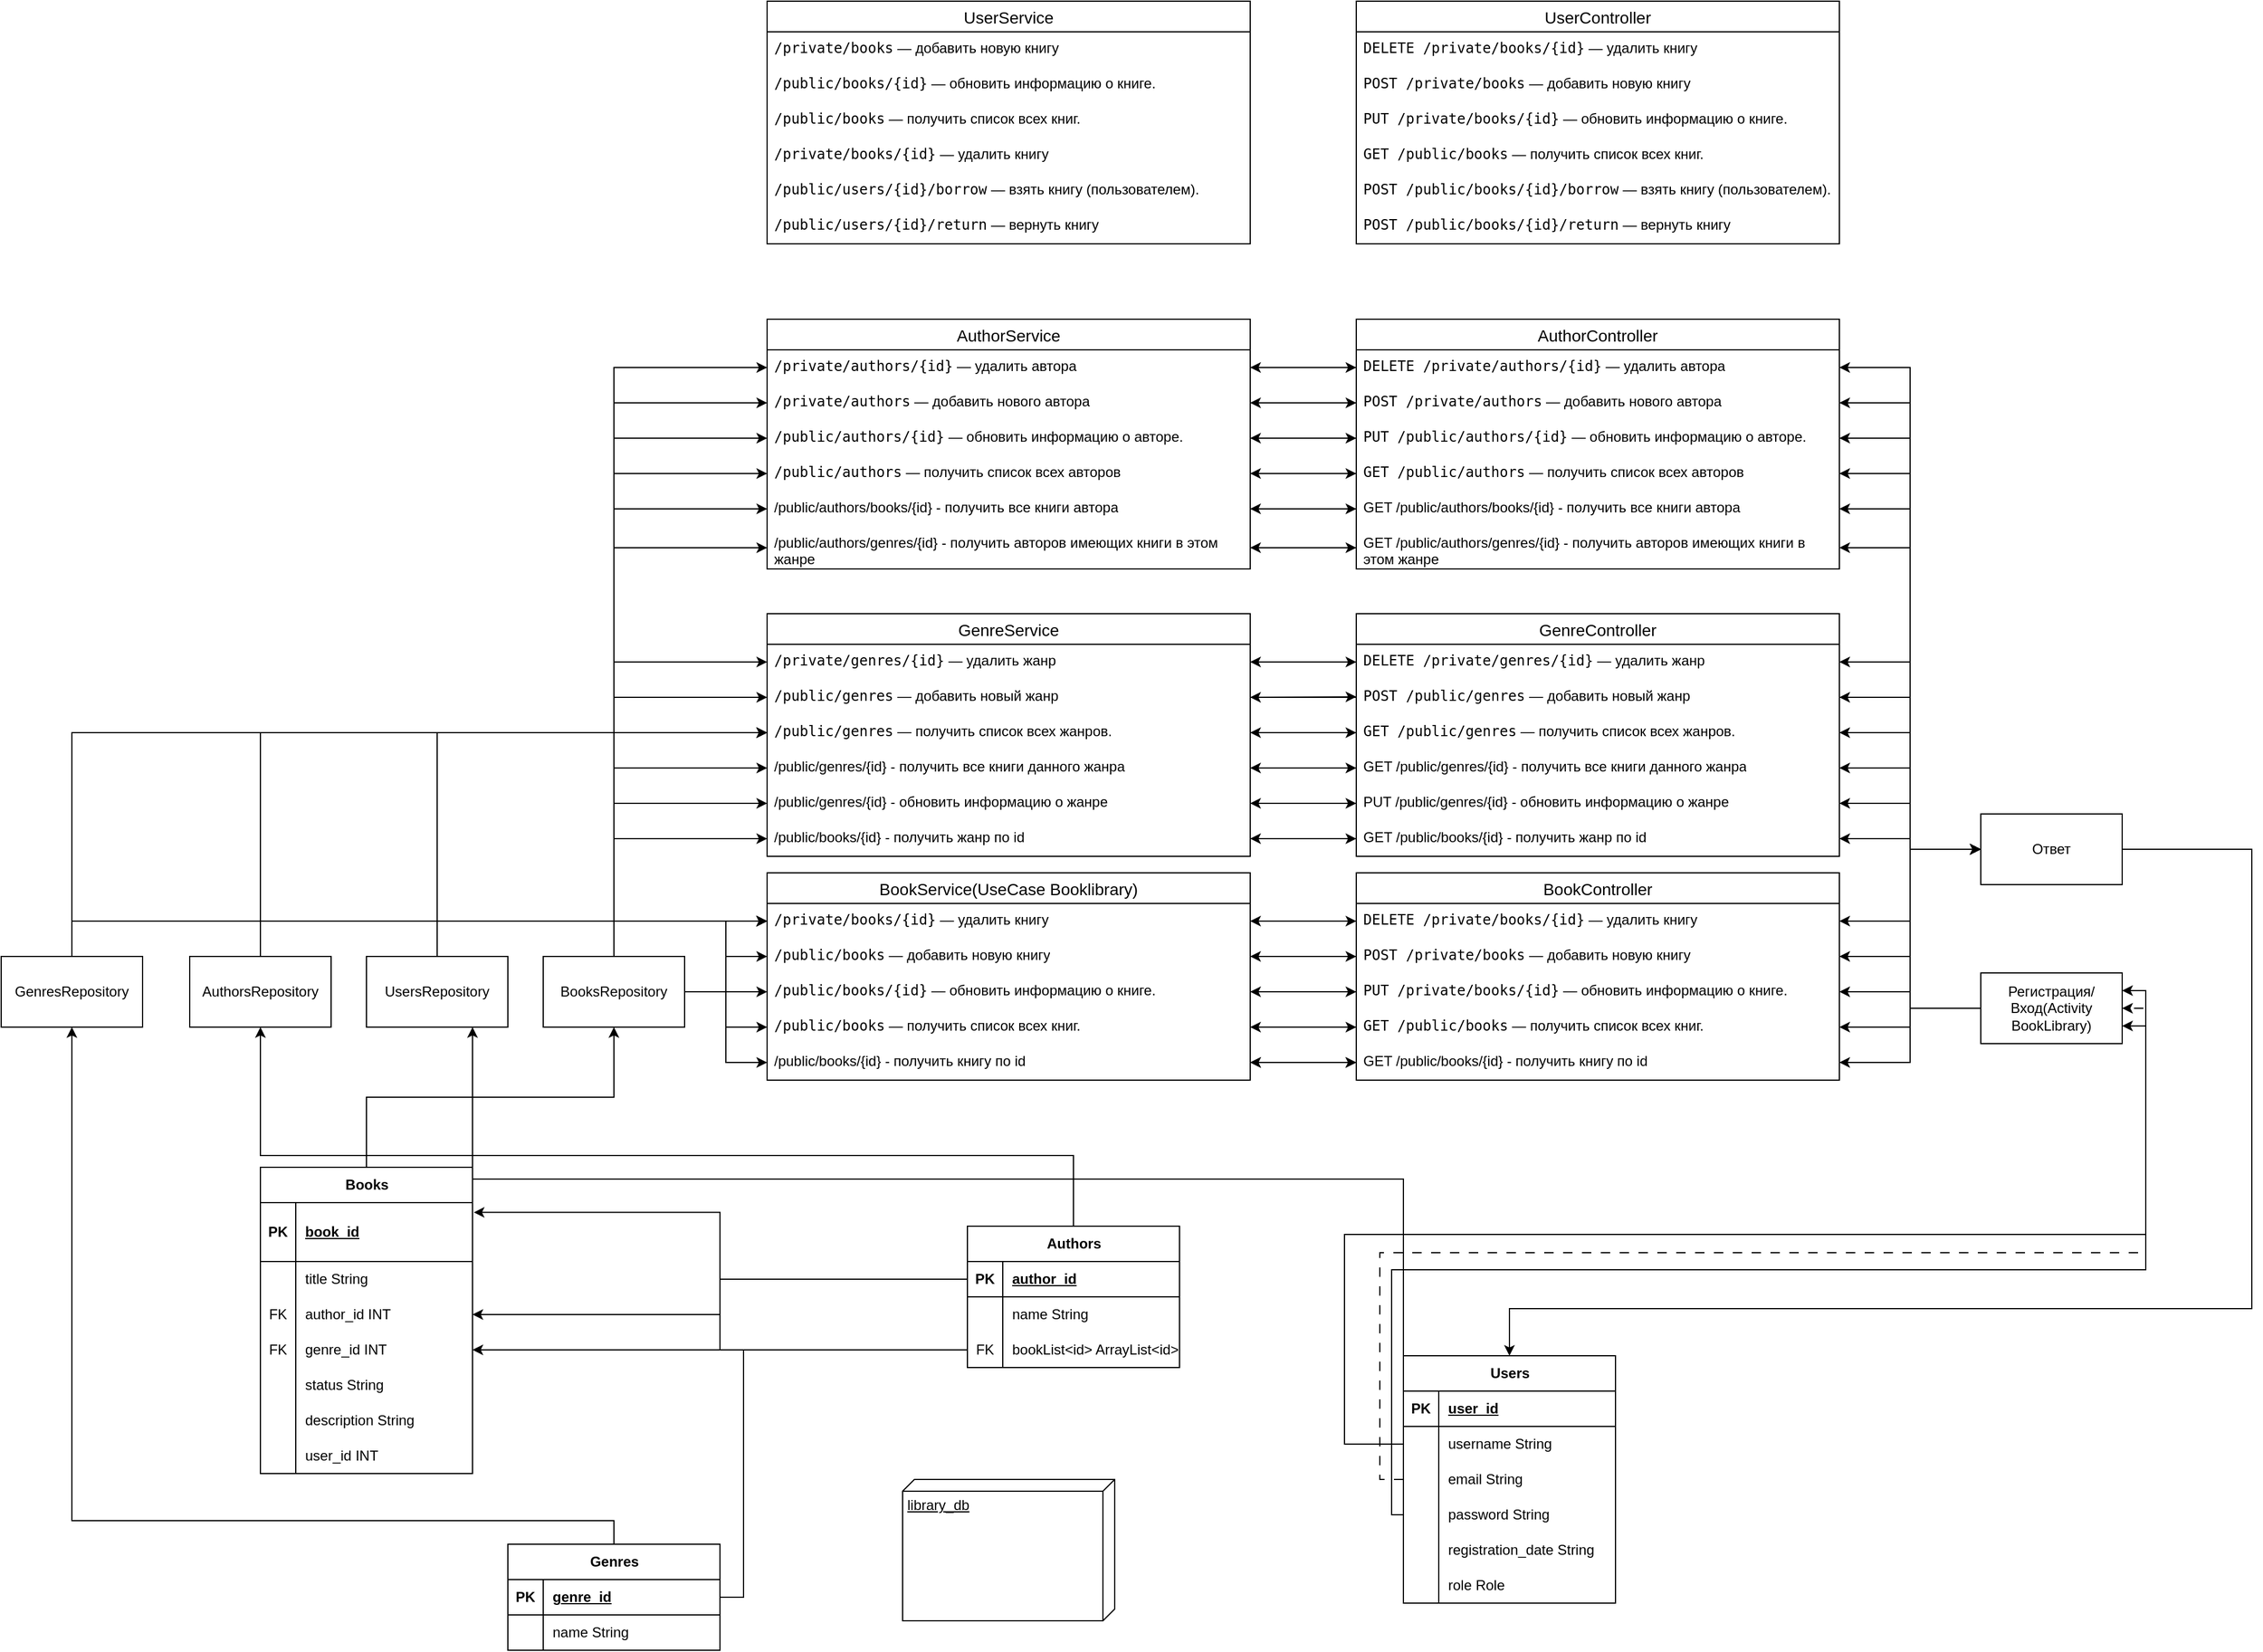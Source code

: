 <mxfile version="26.0.9" pages="3">
  <diagram name="ER BookLibrary" id="vmtmhfT0UX5PtRn8ubT4">
    <mxGraphModel dx="4971" dy="3593" grid="1" gridSize="10" guides="1" tooltips="1" connect="1" arrows="1" fold="1" page="1" pageScale="1" pageWidth="827" pageHeight="1169" math="0" shadow="0">
      <root>
        <mxCell id="0" />
        <mxCell id="1" parent="0" />
        <mxCell id="vVbaQz0UYVcDNHKqXBwG-34" style="edgeStyle=orthogonalEdgeStyle;rounded=0;orthogonalLoop=1;jettySize=auto;html=1;exitX=0.5;exitY=0;exitDx=0;exitDy=0;entryX=0.5;entryY=1;entryDx=0;entryDy=0;" parent="1" source="XwiW2jZ6kjvBn1Ro3Ghn-3" target="vVbaQz0UYVcDNHKqXBwG-32" edge="1">
          <mxGeometry relative="1" as="geometry" />
        </mxCell>
        <mxCell id="XwiW2jZ6kjvBn1Ro3Ghn-3" value="Books" style="shape=table;startSize=30;container=1;collapsible=1;childLayout=tableLayout;fixedRows=1;rowLines=0;fontStyle=1;align=center;resizeLast=1;html=1;" parent="1" vertex="1">
          <mxGeometry x="140" y="200" width="180" height="260" as="geometry" />
        </mxCell>
        <mxCell id="XwiW2jZ6kjvBn1Ro3Ghn-4" value="" style="shape=tableRow;horizontal=0;startSize=0;swimlaneHead=0;swimlaneBody=0;fillColor=none;collapsible=0;dropTarget=0;points=[[0,0.5],[1,0.5]];portConstraint=eastwest;top=0;left=0;right=0;bottom=1;" parent="XwiW2jZ6kjvBn1Ro3Ghn-3" vertex="1">
          <mxGeometry y="30" width="180" height="50" as="geometry" />
        </mxCell>
        <mxCell id="XwiW2jZ6kjvBn1Ro3Ghn-5" value="PK" style="shape=partialRectangle;connectable=0;fillColor=none;top=0;left=0;bottom=0;right=0;fontStyle=1;overflow=hidden;whiteSpace=wrap;html=1;" parent="XwiW2jZ6kjvBn1Ro3Ghn-4" vertex="1">
          <mxGeometry width="30" height="50" as="geometry">
            <mxRectangle width="30" height="50" as="alternateBounds" />
          </mxGeometry>
        </mxCell>
        <mxCell id="XwiW2jZ6kjvBn1Ro3Ghn-6" value="book_id" style="shape=partialRectangle;connectable=0;fillColor=none;top=0;left=0;bottom=0;right=0;align=left;spacingLeft=6;fontStyle=5;overflow=hidden;whiteSpace=wrap;html=1;" parent="XwiW2jZ6kjvBn1Ro3Ghn-4" vertex="1">
          <mxGeometry x="30" width="150" height="50" as="geometry">
            <mxRectangle width="150" height="50" as="alternateBounds" />
          </mxGeometry>
        </mxCell>
        <mxCell id="XwiW2jZ6kjvBn1Ro3Ghn-7" value="" style="shape=tableRow;horizontal=0;startSize=0;swimlaneHead=0;swimlaneBody=0;fillColor=none;collapsible=0;dropTarget=0;points=[[0,0.5],[1,0.5]];portConstraint=eastwest;top=0;left=0;right=0;bottom=0;" parent="XwiW2jZ6kjvBn1Ro3Ghn-3" vertex="1">
          <mxGeometry y="80" width="180" height="30" as="geometry" />
        </mxCell>
        <mxCell id="XwiW2jZ6kjvBn1Ro3Ghn-8" value="" style="shape=partialRectangle;connectable=0;fillColor=none;top=0;left=0;bottom=0;right=0;editable=1;overflow=hidden;whiteSpace=wrap;html=1;" parent="XwiW2jZ6kjvBn1Ro3Ghn-7" vertex="1">
          <mxGeometry width="30" height="30" as="geometry">
            <mxRectangle width="30" height="30" as="alternateBounds" />
          </mxGeometry>
        </mxCell>
        <mxCell id="XwiW2jZ6kjvBn1Ro3Ghn-9" value="title String" style="shape=partialRectangle;connectable=0;fillColor=none;top=0;left=0;bottom=0;right=0;align=left;spacingLeft=6;overflow=hidden;whiteSpace=wrap;html=1;" parent="XwiW2jZ6kjvBn1Ro3Ghn-7" vertex="1">
          <mxGeometry x="30" width="150" height="30" as="geometry">
            <mxRectangle width="150" height="30" as="alternateBounds" />
          </mxGeometry>
        </mxCell>
        <mxCell id="XwiW2jZ6kjvBn1Ro3Ghn-10" value="" style="shape=tableRow;horizontal=0;startSize=0;swimlaneHead=0;swimlaneBody=0;fillColor=none;collapsible=0;dropTarget=0;points=[[0,0.5],[1,0.5]];portConstraint=eastwest;top=0;left=0;right=0;bottom=0;" parent="XwiW2jZ6kjvBn1Ro3Ghn-3" vertex="1">
          <mxGeometry y="110" width="180" height="30" as="geometry" />
        </mxCell>
        <mxCell id="XwiW2jZ6kjvBn1Ro3Ghn-11" value="FK" style="shape=partialRectangle;connectable=0;fillColor=none;top=0;left=0;bottom=0;right=0;editable=1;overflow=hidden;whiteSpace=wrap;html=1;" parent="XwiW2jZ6kjvBn1Ro3Ghn-10" vertex="1">
          <mxGeometry width="30" height="30" as="geometry">
            <mxRectangle width="30" height="30" as="alternateBounds" />
          </mxGeometry>
        </mxCell>
        <mxCell id="XwiW2jZ6kjvBn1Ro3Ghn-12" value="author_id INT" style="shape=partialRectangle;connectable=0;fillColor=none;top=0;left=0;bottom=0;right=0;align=left;spacingLeft=6;overflow=hidden;whiteSpace=wrap;html=1;" parent="XwiW2jZ6kjvBn1Ro3Ghn-10" vertex="1">
          <mxGeometry x="30" width="150" height="30" as="geometry">
            <mxRectangle width="150" height="30" as="alternateBounds" />
          </mxGeometry>
        </mxCell>
        <mxCell id="XwiW2jZ6kjvBn1Ro3Ghn-13" value="" style="shape=tableRow;horizontal=0;startSize=0;swimlaneHead=0;swimlaneBody=0;fillColor=none;collapsible=0;dropTarget=0;points=[[0,0.5],[1,0.5]];portConstraint=eastwest;top=0;left=0;right=0;bottom=0;" parent="XwiW2jZ6kjvBn1Ro3Ghn-3" vertex="1">
          <mxGeometry y="140" width="180" height="30" as="geometry" />
        </mxCell>
        <mxCell id="XwiW2jZ6kjvBn1Ro3Ghn-14" value="FK" style="shape=partialRectangle;connectable=0;fillColor=none;top=0;left=0;bottom=0;right=0;editable=1;overflow=hidden;whiteSpace=wrap;html=1;" parent="XwiW2jZ6kjvBn1Ro3Ghn-13" vertex="1">
          <mxGeometry width="30" height="30" as="geometry">
            <mxRectangle width="30" height="30" as="alternateBounds" />
          </mxGeometry>
        </mxCell>
        <mxCell id="XwiW2jZ6kjvBn1Ro3Ghn-15" value="genre_id INT" style="shape=partialRectangle;connectable=0;fillColor=none;top=0;left=0;bottom=0;right=0;align=left;spacingLeft=6;overflow=hidden;whiteSpace=wrap;html=1;" parent="XwiW2jZ6kjvBn1Ro3Ghn-13" vertex="1">
          <mxGeometry x="30" width="150" height="30" as="geometry">
            <mxRectangle width="150" height="30" as="alternateBounds" />
          </mxGeometry>
        </mxCell>
        <mxCell id="vVbaQz0UYVcDNHKqXBwG-12" style="shape=tableRow;horizontal=0;startSize=0;swimlaneHead=0;swimlaneBody=0;fillColor=none;collapsible=0;dropTarget=0;points=[[0,0.5],[1,0.5]];portConstraint=eastwest;top=0;left=0;right=0;bottom=0;" parent="XwiW2jZ6kjvBn1Ro3Ghn-3" vertex="1">
          <mxGeometry y="170" width="180" height="30" as="geometry" />
        </mxCell>
        <mxCell id="vVbaQz0UYVcDNHKqXBwG-13" style="shape=partialRectangle;connectable=0;fillColor=none;top=0;left=0;bottom=0;right=0;editable=1;overflow=hidden;whiteSpace=wrap;html=1;" parent="vVbaQz0UYVcDNHKqXBwG-12" vertex="1">
          <mxGeometry width="30" height="30" as="geometry">
            <mxRectangle width="30" height="30" as="alternateBounds" />
          </mxGeometry>
        </mxCell>
        <mxCell id="vVbaQz0UYVcDNHKqXBwG-14" value="status String" style="shape=partialRectangle;connectable=0;fillColor=none;top=0;left=0;bottom=0;right=0;align=left;spacingLeft=6;overflow=hidden;whiteSpace=wrap;html=1;" parent="vVbaQz0UYVcDNHKqXBwG-12" vertex="1">
          <mxGeometry x="30" width="150" height="30" as="geometry">
            <mxRectangle width="150" height="30" as="alternateBounds" />
          </mxGeometry>
        </mxCell>
        <mxCell id="vVbaQz0UYVcDNHKqXBwG-15" style="shape=tableRow;horizontal=0;startSize=0;swimlaneHead=0;swimlaneBody=0;fillColor=none;collapsible=0;dropTarget=0;points=[[0,0.5],[1,0.5]];portConstraint=eastwest;top=0;left=0;right=0;bottom=0;" parent="XwiW2jZ6kjvBn1Ro3Ghn-3" vertex="1">
          <mxGeometry y="200" width="180" height="30" as="geometry" />
        </mxCell>
        <mxCell id="vVbaQz0UYVcDNHKqXBwG-16" style="shape=partialRectangle;connectable=0;fillColor=none;top=0;left=0;bottom=0;right=0;editable=1;overflow=hidden;whiteSpace=wrap;html=1;" parent="vVbaQz0UYVcDNHKqXBwG-15" vertex="1">
          <mxGeometry width="30" height="30" as="geometry">
            <mxRectangle width="30" height="30" as="alternateBounds" />
          </mxGeometry>
        </mxCell>
        <mxCell id="vVbaQz0UYVcDNHKqXBwG-17" value="description String" style="shape=partialRectangle;connectable=0;fillColor=none;top=0;left=0;bottom=0;right=0;align=left;spacingLeft=6;overflow=hidden;whiteSpace=wrap;html=1;" parent="vVbaQz0UYVcDNHKqXBwG-15" vertex="1">
          <mxGeometry x="30" width="150" height="30" as="geometry">
            <mxRectangle width="150" height="30" as="alternateBounds" />
          </mxGeometry>
        </mxCell>
        <mxCell id="78E_DGe_8a1TnsCPx2H--1" style="shape=tableRow;horizontal=0;startSize=0;swimlaneHead=0;swimlaneBody=0;fillColor=none;collapsible=0;dropTarget=0;points=[[0,0.5],[1,0.5]];portConstraint=eastwest;top=0;left=0;right=0;bottom=0;" parent="XwiW2jZ6kjvBn1Ro3Ghn-3" vertex="1">
          <mxGeometry y="230" width="180" height="30" as="geometry" />
        </mxCell>
        <mxCell id="78E_DGe_8a1TnsCPx2H--2" style="shape=partialRectangle;connectable=0;fillColor=none;top=0;left=0;bottom=0;right=0;editable=1;overflow=hidden;whiteSpace=wrap;html=1;" parent="78E_DGe_8a1TnsCPx2H--1" vertex="1">
          <mxGeometry width="30" height="30" as="geometry">
            <mxRectangle width="30" height="30" as="alternateBounds" />
          </mxGeometry>
        </mxCell>
        <mxCell id="78E_DGe_8a1TnsCPx2H--3" value="user_id INT" style="shape=partialRectangle;connectable=0;fillColor=none;top=0;left=0;bottom=0;right=0;align=left;spacingLeft=6;overflow=hidden;whiteSpace=wrap;html=1;" parent="78E_DGe_8a1TnsCPx2H--1" vertex="1">
          <mxGeometry x="30" width="150" height="30" as="geometry">
            <mxRectangle width="150" height="30" as="alternateBounds" />
          </mxGeometry>
        </mxCell>
        <mxCell id="78E_DGe_8a1TnsCPx2H--8" style="edgeStyle=orthogonalEdgeStyle;rounded=0;orthogonalLoop=1;jettySize=auto;html=1;exitX=0.5;exitY=0;exitDx=0;exitDy=0;entryX=0.5;entryY=1;entryDx=0;entryDy=0;" parent="1" source="XwiW2jZ6kjvBn1Ro3Ghn-16" target="78E_DGe_8a1TnsCPx2H--5" edge="1">
          <mxGeometry relative="1" as="geometry">
            <Array as="points">
              <mxPoint x="830" y="190" />
              <mxPoint x="140" y="190" />
            </Array>
          </mxGeometry>
        </mxCell>
        <mxCell id="XwiW2jZ6kjvBn1Ro3Ghn-16" value="Authors" style="shape=table;startSize=30;container=1;collapsible=1;childLayout=tableLayout;fixedRows=1;rowLines=0;fontStyle=1;align=center;resizeLast=1;html=1;" parent="1" vertex="1">
          <mxGeometry x="740" y="250" width="180" height="120" as="geometry" />
        </mxCell>
        <mxCell id="XwiW2jZ6kjvBn1Ro3Ghn-17" value="" style="shape=tableRow;horizontal=0;startSize=0;swimlaneHead=0;swimlaneBody=0;fillColor=none;collapsible=0;dropTarget=0;points=[[0,0.5],[1,0.5]];portConstraint=eastwest;top=0;left=0;right=0;bottom=1;" parent="XwiW2jZ6kjvBn1Ro3Ghn-16" vertex="1">
          <mxGeometry y="30" width="180" height="30" as="geometry" />
        </mxCell>
        <mxCell id="XwiW2jZ6kjvBn1Ro3Ghn-18" value="PK" style="shape=partialRectangle;connectable=0;fillColor=none;top=0;left=0;bottom=0;right=0;fontStyle=1;overflow=hidden;whiteSpace=wrap;html=1;" parent="XwiW2jZ6kjvBn1Ro3Ghn-17" vertex="1">
          <mxGeometry width="30" height="30" as="geometry">
            <mxRectangle width="30" height="30" as="alternateBounds" />
          </mxGeometry>
        </mxCell>
        <mxCell id="XwiW2jZ6kjvBn1Ro3Ghn-19" value="author_id" style="shape=partialRectangle;connectable=0;fillColor=none;top=0;left=0;bottom=0;right=0;align=left;spacingLeft=6;fontStyle=5;overflow=hidden;whiteSpace=wrap;html=1;" parent="XwiW2jZ6kjvBn1Ro3Ghn-17" vertex="1">
          <mxGeometry x="30" width="150" height="30" as="geometry">
            <mxRectangle width="150" height="30" as="alternateBounds" />
          </mxGeometry>
        </mxCell>
        <mxCell id="XwiW2jZ6kjvBn1Ro3Ghn-20" value="" style="shape=tableRow;horizontal=0;startSize=0;swimlaneHead=0;swimlaneBody=0;fillColor=none;collapsible=0;dropTarget=0;points=[[0,0.5],[1,0.5]];portConstraint=eastwest;top=0;left=0;right=0;bottom=0;" parent="XwiW2jZ6kjvBn1Ro3Ghn-16" vertex="1">
          <mxGeometry y="60" width="180" height="30" as="geometry" />
        </mxCell>
        <mxCell id="XwiW2jZ6kjvBn1Ro3Ghn-21" value="" style="shape=partialRectangle;connectable=0;fillColor=none;top=0;left=0;bottom=0;right=0;editable=1;overflow=hidden;whiteSpace=wrap;html=1;" parent="XwiW2jZ6kjvBn1Ro3Ghn-20" vertex="1">
          <mxGeometry width="30" height="30" as="geometry">
            <mxRectangle width="30" height="30" as="alternateBounds" />
          </mxGeometry>
        </mxCell>
        <mxCell id="XwiW2jZ6kjvBn1Ro3Ghn-22" value="name String" style="shape=partialRectangle;connectable=0;fillColor=none;top=0;left=0;bottom=0;right=0;align=left;spacingLeft=6;overflow=hidden;whiteSpace=wrap;html=1;" parent="XwiW2jZ6kjvBn1Ro3Ghn-20" vertex="1">
          <mxGeometry x="30" width="150" height="30" as="geometry">
            <mxRectangle width="150" height="30" as="alternateBounds" />
          </mxGeometry>
        </mxCell>
        <mxCell id="XwiW2jZ6kjvBn1Ro3Ghn-23" value="" style="shape=tableRow;horizontal=0;startSize=0;swimlaneHead=0;swimlaneBody=0;fillColor=none;collapsible=0;dropTarget=0;points=[[0,0.5],[1,0.5]];portConstraint=eastwest;top=0;left=0;right=0;bottom=0;" parent="XwiW2jZ6kjvBn1Ro3Ghn-16" vertex="1">
          <mxGeometry y="90" width="180" height="30" as="geometry" />
        </mxCell>
        <mxCell id="XwiW2jZ6kjvBn1Ro3Ghn-24" value="FK" style="shape=partialRectangle;connectable=0;fillColor=none;top=0;left=0;bottom=0;right=0;editable=1;overflow=hidden;whiteSpace=wrap;html=1;" parent="XwiW2jZ6kjvBn1Ro3Ghn-23" vertex="1">
          <mxGeometry width="30" height="30" as="geometry">
            <mxRectangle width="30" height="30" as="alternateBounds" />
          </mxGeometry>
        </mxCell>
        <mxCell id="XwiW2jZ6kjvBn1Ro3Ghn-25" value="bookList&amp;lt;id&amp;gt; ArrayList&amp;lt;id&amp;gt;" style="shape=partialRectangle;connectable=0;fillColor=none;top=0;left=0;bottom=0;right=0;align=left;spacingLeft=6;overflow=hidden;whiteSpace=wrap;html=1;" parent="XwiW2jZ6kjvBn1Ro3Ghn-23" vertex="1">
          <mxGeometry x="30" width="150" height="30" as="geometry">
            <mxRectangle width="150" height="30" as="alternateBounds" />
          </mxGeometry>
        </mxCell>
        <mxCell id="78E_DGe_8a1TnsCPx2H--7" style="edgeStyle=orthogonalEdgeStyle;rounded=0;orthogonalLoop=1;jettySize=auto;html=1;exitX=0.5;exitY=0;exitDx=0;exitDy=0;" parent="1" source="XwiW2jZ6kjvBn1Ro3Ghn-29" target="78E_DGe_8a1TnsCPx2H--6" edge="1">
          <mxGeometry relative="1" as="geometry">
            <Array as="points">
              <mxPoint x="440" y="500" />
              <mxPoint x="-20" y="500" />
            </Array>
          </mxGeometry>
        </mxCell>
        <mxCell id="XwiW2jZ6kjvBn1Ro3Ghn-29" value="Genres" style="shape=table;startSize=30;container=1;collapsible=1;childLayout=tableLayout;fixedRows=1;rowLines=0;fontStyle=1;align=center;resizeLast=1;html=1;" parent="1" vertex="1">
          <mxGeometry x="350" y="520" width="180" height="90" as="geometry" />
        </mxCell>
        <mxCell id="XwiW2jZ6kjvBn1Ro3Ghn-30" value="" style="shape=tableRow;horizontal=0;startSize=0;swimlaneHead=0;swimlaneBody=0;fillColor=none;collapsible=0;dropTarget=0;points=[[0,0.5],[1,0.5]];portConstraint=eastwest;top=0;left=0;right=0;bottom=1;" parent="XwiW2jZ6kjvBn1Ro3Ghn-29" vertex="1">
          <mxGeometry y="30" width="180" height="30" as="geometry" />
        </mxCell>
        <mxCell id="XwiW2jZ6kjvBn1Ro3Ghn-31" value="PK" style="shape=partialRectangle;connectable=0;fillColor=none;top=0;left=0;bottom=0;right=0;fontStyle=1;overflow=hidden;whiteSpace=wrap;html=1;" parent="XwiW2jZ6kjvBn1Ro3Ghn-30" vertex="1">
          <mxGeometry width="30" height="30" as="geometry">
            <mxRectangle width="30" height="30" as="alternateBounds" />
          </mxGeometry>
        </mxCell>
        <mxCell id="XwiW2jZ6kjvBn1Ro3Ghn-32" value="genre_id" style="shape=partialRectangle;connectable=0;fillColor=none;top=0;left=0;bottom=0;right=0;align=left;spacingLeft=6;fontStyle=5;overflow=hidden;whiteSpace=wrap;html=1;" parent="XwiW2jZ6kjvBn1Ro3Ghn-30" vertex="1">
          <mxGeometry x="30" width="150" height="30" as="geometry">
            <mxRectangle width="150" height="30" as="alternateBounds" />
          </mxGeometry>
        </mxCell>
        <mxCell id="XwiW2jZ6kjvBn1Ro3Ghn-33" value="" style="shape=tableRow;horizontal=0;startSize=0;swimlaneHead=0;swimlaneBody=0;fillColor=none;collapsible=0;dropTarget=0;points=[[0,0.5],[1,0.5]];portConstraint=eastwest;top=0;left=0;right=0;bottom=0;" parent="XwiW2jZ6kjvBn1Ro3Ghn-29" vertex="1">
          <mxGeometry y="60" width="180" height="30" as="geometry" />
        </mxCell>
        <mxCell id="XwiW2jZ6kjvBn1Ro3Ghn-34" value="" style="shape=partialRectangle;connectable=0;fillColor=none;top=0;left=0;bottom=0;right=0;editable=1;overflow=hidden;whiteSpace=wrap;html=1;" parent="XwiW2jZ6kjvBn1Ro3Ghn-33" vertex="1">
          <mxGeometry width="30" height="30" as="geometry">
            <mxRectangle width="30" height="30" as="alternateBounds" />
          </mxGeometry>
        </mxCell>
        <mxCell id="XwiW2jZ6kjvBn1Ro3Ghn-35" value="name String" style="shape=partialRectangle;connectable=0;fillColor=none;top=0;left=0;bottom=0;right=0;align=left;spacingLeft=6;overflow=hidden;whiteSpace=wrap;html=1;" parent="XwiW2jZ6kjvBn1Ro3Ghn-33" vertex="1">
          <mxGeometry x="30" width="150" height="30" as="geometry">
            <mxRectangle width="150" height="30" as="alternateBounds" />
          </mxGeometry>
        </mxCell>
        <mxCell id="XwiW2jZ6kjvBn1Ro3Ghn-42" value="Users" style="shape=table;startSize=30;container=1;collapsible=1;childLayout=tableLayout;fixedRows=1;rowLines=0;fontStyle=1;align=center;resizeLast=1;html=1;" parent="1" vertex="1">
          <mxGeometry x="1110" y="360" width="180" height="210" as="geometry" />
        </mxCell>
        <mxCell id="XwiW2jZ6kjvBn1Ro3Ghn-43" value="" style="shape=tableRow;horizontal=0;startSize=0;swimlaneHead=0;swimlaneBody=0;fillColor=none;collapsible=0;dropTarget=0;points=[[0,0.5],[1,0.5]];portConstraint=eastwest;top=0;left=0;right=0;bottom=1;" parent="XwiW2jZ6kjvBn1Ro3Ghn-42" vertex="1">
          <mxGeometry y="30" width="180" height="30" as="geometry" />
        </mxCell>
        <mxCell id="XwiW2jZ6kjvBn1Ro3Ghn-44" value="PK" style="shape=partialRectangle;connectable=0;fillColor=none;top=0;left=0;bottom=0;right=0;fontStyle=1;overflow=hidden;whiteSpace=wrap;html=1;" parent="XwiW2jZ6kjvBn1Ro3Ghn-43" vertex="1">
          <mxGeometry width="30" height="30" as="geometry">
            <mxRectangle width="30" height="30" as="alternateBounds" />
          </mxGeometry>
        </mxCell>
        <mxCell id="XwiW2jZ6kjvBn1Ro3Ghn-45" value="user_id" style="shape=partialRectangle;connectable=0;fillColor=none;top=0;left=0;bottom=0;right=0;align=left;spacingLeft=6;fontStyle=5;overflow=hidden;whiteSpace=wrap;html=1;" parent="XwiW2jZ6kjvBn1Ro3Ghn-43" vertex="1">
          <mxGeometry x="30" width="150" height="30" as="geometry">
            <mxRectangle width="150" height="30" as="alternateBounds" />
          </mxGeometry>
        </mxCell>
        <mxCell id="XwiW2jZ6kjvBn1Ro3Ghn-46" value="" style="shape=tableRow;horizontal=0;startSize=0;swimlaneHead=0;swimlaneBody=0;fillColor=none;collapsible=0;dropTarget=0;points=[[0,0.5],[1,0.5]];portConstraint=eastwest;top=0;left=0;right=0;bottom=0;" parent="XwiW2jZ6kjvBn1Ro3Ghn-42" vertex="1">
          <mxGeometry y="60" width="180" height="30" as="geometry" />
        </mxCell>
        <mxCell id="XwiW2jZ6kjvBn1Ro3Ghn-47" value="" style="shape=partialRectangle;connectable=0;fillColor=none;top=0;left=0;bottom=0;right=0;editable=1;overflow=hidden;whiteSpace=wrap;html=1;" parent="XwiW2jZ6kjvBn1Ro3Ghn-46" vertex="1">
          <mxGeometry width="30" height="30" as="geometry">
            <mxRectangle width="30" height="30" as="alternateBounds" />
          </mxGeometry>
        </mxCell>
        <mxCell id="XwiW2jZ6kjvBn1Ro3Ghn-48" value="username String" style="shape=partialRectangle;connectable=0;fillColor=none;top=0;left=0;bottom=0;right=0;align=left;spacingLeft=6;overflow=hidden;whiteSpace=wrap;html=1;" parent="XwiW2jZ6kjvBn1Ro3Ghn-46" vertex="1">
          <mxGeometry x="30" width="150" height="30" as="geometry">
            <mxRectangle width="150" height="30" as="alternateBounds" />
          </mxGeometry>
        </mxCell>
        <mxCell id="XwiW2jZ6kjvBn1Ro3Ghn-49" value="" style="shape=tableRow;horizontal=0;startSize=0;swimlaneHead=0;swimlaneBody=0;fillColor=none;collapsible=0;dropTarget=0;points=[[0,0.5],[1,0.5]];portConstraint=eastwest;top=0;left=0;right=0;bottom=0;" parent="XwiW2jZ6kjvBn1Ro3Ghn-42" vertex="1">
          <mxGeometry y="90" width="180" height="30" as="geometry" />
        </mxCell>
        <mxCell id="XwiW2jZ6kjvBn1Ro3Ghn-50" value="" style="shape=partialRectangle;connectable=0;fillColor=none;top=0;left=0;bottom=0;right=0;editable=1;overflow=hidden;whiteSpace=wrap;html=1;" parent="XwiW2jZ6kjvBn1Ro3Ghn-49" vertex="1">
          <mxGeometry width="30" height="30" as="geometry">
            <mxRectangle width="30" height="30" as="alternateBounds" />
          </mxGeometry>
        </mxCell>
        <mxCell id="XwiW2jZ6kjvBn1Ro3Ghn-51" value="email String" style="shape=partialRectangle;connectable=0;fillColor=none;top=0;left=0;bottom=0;right=0;align=left;spacingLeft=6;overflow=hidden;whiteSpace=wrap;html=1;" parent="XwiW2jZ6kjvBn1Ro3Ghn-49" vertex="1">
          <mxGeometry x="30" width="150" height="30" as="geometry">
            <mxRectangle width="150" height="30" as="alternateBounds" />
          </mxGeometry>
        </mxCell>
        <mxCell id="XwiW2jZ6kjvBn1Ro3Ghn-52" value="" style="shape=tableRow;horizontal=0;startSize=0;swimlaneHead=0;swimlaneBody=0;fillColor=none;collapsible=0;dropTarget=0;points=[[0,0.5],[1,0.5]];portConstraint=eastwest;top=0;left=0;right=0;bottom=0;" parent="XwiW2jZ6kjvBn1Ro3Ghn-42" vertex="1">
          <mxGeometry y="120" width="180" height="30" as="geometry" />
        </mxCell>
        <mxCell id="XwiW2jZ6kjvBn1Ro3Ghn-53" value="" style="shape=partialRectangle;connectable=0;fillColor=none;top=0;left=0;bottom=0;right=0;editable=1;overflow=hidden;whiteSpace=wrap;html=1;" parent="XwiW2jZ6kjvBn1Ro3Ghn-52" vertex="1">
          <mxGeometry width="30" height="30" as="geometry">
            <mxRectangle width="30" height="30" as="alternateBounds" />
          </mxGeometry>
        </mxCell>
        <mxCell id="XwiW2jZ6kjvBn1Ro3Ghn-54" value="password String" style="shape=partialRectangle;connectable=0;fillColor=none;top=0;left=0;bottom=0;right=0;align=left;spacingLeft=6;overflow=hidden;whiteSpace=wrap;html=1;" parent="XwiW2jZ6kjvBn1Ro3Ghn-52" vertex="1">
          <mxGeometry x="30" width="150" height="30" as="geometry">
            <mxRectangle width="150" height="30" as="alternateBounds" />
          </mxGeometry>
        </mxCell>
        <mxCell id="vVbaQz0UYVcDNHKqXBwG-18" style="shape=tableRow;horizontal=0;startSize=0;swimlaneHead=0;swimlaneBody=0;fillColor=none;collapsible=0;dropTarget=0;points=[[0,0.5],[1,0.5]];portConstraint=eastwest;top=0;left=0;right=0;bottom=0;" parent="XwiW2jZ6kjvBn1Ro3Ghn-42" vertex="1">
          <mxGeometry y="150" width="180" height="30" as="geometry" />
        </mxCell>
        <mxCell id="vVbaQz0UYVcDNHKqXBwG-19" style="shape=partialRectangle;connectable=0;fillColor=none;top=0;left=0;bottom=0;right=0;editable=1;overflow=hidden;whiteSpace=wrap;html=1;" parent="vVbaQz0UYVcDNHKqXBwG-18" vertex="1">
          <mxGeometry width="30" height="30" as="geometry">
            <mxRectangle width="30" height="30" as="alternateBounds" />
          </mxGeometry>
        </mxCell>
        <mxCell id="vVbaQz0UYVcDNHKqXBwG-20" value="registration_date String" style="shape=partialRectangle;connectable=0;fillColor=none;top=0;left=0;bottom=0;right=0;align=left;spacingLeft=6;overflow=hidden;whiteSpace=wrap;html=1;" parent="vVbaQz0UYVcDNHKqXBwG-18" vertex="1">
          <mxGeometry x="30" width="150" height="30" as="geometry">
            <mxRectangle width="150" height="30" as="alternateBounds" />
          </mxGeometry>
        </mxCell>
        <mxCell id="813RF2I-Q-dyiUMYwBzR-1" style="shape=tableRow;horizontal=0;startSize=0;swimlaneHead=0;swimlaneBody=0;fillColor=none;collapsible=0;dropTarget=0;points=[[0,0.5],[1,0.5]];portConstraint=eastwest;top=0;left=0;right=0;bottom=0;" parent="XwiW2jZ6kjvBn1Ro3Ghn-42" vertex="1">
          <mxGeometry y="180" width="180" height="30" as="geometry" />
        </mxCell>
        <mxCell id="813RF2I-Q-dyiUMYwBzR-2" style="shape=partialRectangle;connectable=0;fillColor=none;top=0;left=0;bottom=0;right=0;editable=1;overflow=hidden;whiteSpace=wrap;html=1;" parent="813RF2I-Q-dyiUMYwBzR-1" vertex="1">
          <mxGeometry width="30" height="30" as="geometry">
            <mxRectangle width="30" height="30" as="alternateBounds" />
          </mxGeometry>
        </mxCell>
        <mxCell id="813RF2I-Q-dyiUMYwBzR-3" value="role Role" style="shape=partialRectangle;connectable=0;fillColor=none;top=0;left=0;bottom=0;right=0;align=left;spacingLeft=6;overflow=hidden;whiteSpace=wrap;html=1;" parent="813RF2I-Q-dyiUMYwBzR-1" vertex="1">
          <mxGeometry x="30" width="150" height="30" as="geometry">
            <mxRectangle width="150" height="30" as="alternateBounds" />
          </mxGeometry>
        </mxCell>
        <mxCell id="XwiW2jZ6kjvBn1Ro3Ghn-59" style="edgeStyle=orthogonalEdgeStyle;rounded=0;orthogonalLoop=1;jettySize=auto;html=1;exitX=1;exitY=0.5;exitDx=0;exitDy=0;entryX=1;entryY=0.5;entryDx=0;entryDy=0;" parent="1" source="XwiW2jZ6kjvBn1Ro3Ghn-30" target="XwiW2jZ6kjvBn1Ro3Ghn-13" edge="1">
          <mxGeometry relative="1" as="geometry" />
        </mxCell>
        <mxCell id="XwiW2jZ6kjvBn1Ro3Ghn-60" value="BookController" style="swimlane;fontStyle=0;childLayout=stackLayout;horizontal=1;startSize=26;horizontalStack=0;resizeParent=1;resizeParentMax=0;resizeLast=0;collapsible=1;marginBottom=0;align=center;fontSize=14;" parent="1" vertex="1">
          <mxGeometry x="1070" y="-50" width="410" height="176" as="geometry" />
        </mxCell>
        <mxCell id="XwiW2jZ6kjvBn1Ro3Ghn-61" value="&lt;code&gt;DELETE /private/books/{id}&lt;/code&gt;&amp;nbsp;— удалить книгу" style="text;strokeColor=none;fillColor=none;spacingLeft=4;spacingRight=4;overflow=hidden;rotatable=0;points=[[0,0.5],[1,0.5]];portConstraint=eastwest;fontSize=12;whiteSpace=wrap;html=1;" parent="XwiW2jZ6kjvBn1Ro3Ghn-60" vertex="1">
          <mxGeometry y="26" width="410" height="30" as="geometry" />
        </mxCell>
        <mxCell id="XwiW2jZ6kjvBn1Ro3Ghn-62" value="&lt;code&gt;POST /private/books&lt;/code&gt; — добавить новую книгу" style="text;strokeColor=none;fillColor=none;spacingLeft=4;spacingRight=4;overflow=hidden;rotatable=0;points=[[0,0.5],[1,0.5]];portConstraint=eastwest;fontSize=12;whiteSpace=wrap;html=1;" parent="XwiW2jZ6kjvBn1Ro3Ghn-60" vertex="1">
          <mxGeometry y="56" width="410" height="30" as="geometry" />
        </mxCell>
        <mxCell id="XwiW2jZ6kjvBn1Ro3Ghn-63" value="&lt;code&gt;PUT /private/books/{id}&lt;/code&gt; — обновить информацию о книге." style="text;strokeColor=none;fillColor=none;spacingLeft=4;spacingRight=4;overflow=hidden;rotatable=0;points=[[0,0.5],[1,0.5]];portConstraint=eastwest;fontSize=12;whiteSpace=wrap;html=1;" parent="XwiW2jZ6kjvBn1Ro3Ghn-60" vertex="1">
          <mxGeometry y="86" width="410" height="30" as="geometry" />
        </mxCell>
        <mxCell id="XwiW2jZ6kjvBn1Ro3Ghn-77" value="&lt;code&gt;GET /public/books&lt;/code&gt; — получить список всех книг." style="text;strokeColor=none;fillColor=none;spacingLeft=4;spacingRight=4;overflow=hidden;rotatable=0;points=[[0,0.5],[1,0.5]];portConstraint=eastwest;fontSize=12;whiteSpace=wrap;html=1;" parent="XwiW2jZ6kjvBn1Ro3Ghn-60" vertex="1">
          <mxGeometry y="116" width="410" height="30" as="geometry" />
        </mxCell>
        <mxCell id="xv6ixWSAytYHtchoTUW8-86" value="GET /public/books/{id} - получить книгу по id" style="text;strokeColor=none;fillColor=none;spacingLeft=4;spacingRight=4;overflow=hidden;rotatable=0;points=[[0,0.5],[1,0.5]];portConstraint=eastwest;fontSize=12;whiteSpace=wrap;html=1;" parent="XwiW2jZ6kjvBn1Ro3Ghn-60" vertex="1">
          <mxGeometry y="146" width="410" height="30" as="geometry" />
        </mxCell>
        <mxCell id="XwiW2jZ6kjvBn1Ro3Ghn-80" value="BookService(UseCase Booklibrary)" style="swimlane;fontStyle=0;childLayout=stackLayout;horizontal=1;startSize=26;horizontalStack=0;resizeParent=1;resizeParentMax=0;resizeLast=0;collapsible=1;marginBottom=0;align=center;fontSize=14;" parent="1" vertex="1">
          <mxGeometry x="570" y="-50" width="410" height="176" as="geometry" />
        </mxCell>
        <mxCell id="XwiW2jZ6kjvBn1Ro3Ghn-81" value="&lt;code&gt;/private/books/{id}&lt;/code&gt;&amp;nbsp;— удалить книгу" style="text;strokeColor=none;fillColor=none;spacingLeft=4;spacingRight=4;overflow=hidden;rotatable=0;points=[[0,0.5],[1,0.5]];portConstraint=eastwest;fontSize=12;whiteSpace=wrap;html=1;" parent="XwiW2jZ6kjvBn1Ro3Ghn-80" vertex="1">
          <mxGeometry y="26" width="410" height="30" as="geometry" />
        </mxCell>
        <mxCell id="XwiW2jZ6kjvBn1Ro3Ghn-82" value="&lt;code&gt;/public/books&lt;/code&gt; — добавить новую книгу" style="text;strokeColor=none;fillColor=none;spacingLeft=4;spacingRight=4;overflow=hidden;rotatable=0;points=[[0,0.5],[1,0.5]];portConstraint=eastwest;fontSize=12;whiteSpace=wrap;html=1;" parent="XwiW2jZ6kjvBn1Ro3Ghn-80" vertex="1">
          <mxGeometry y="56" width="410" height="30" as="geometry" />
        </mxCell>
        <mxCell id="XwiW2jZ6kjvBn1Ro3Ghn-83" value="&lt;code&gt;/public/books/{id}&lt;/code&gt; — обновить информацию о книге." style="text;strokeColor=none;fillColor=none;spacingLeft=4;spacingRight=4;overflow=hidden;rotatable=0;points=[[0,0.5],[1,0.5]];portConstraint=eastwest;fontSize=12;whiteSpace=wrap;html=1;" parent="XwiW2jZ6kjvBn1Ro3Ghn-80" vertex="1">
          <mxGeometry y="86" width="410" height="30" as="geometry" />
        </mxCell>
        <mxCell id="XwiW2jZ6kjvBn1Ro3Ghn-84" value="&lt;code&gt;/public/books&lt;/code&gt;&amp;nbsp;— получить список всех книг." style="text;strokeColor=none;fillColor=none;spacingLeft=4;spacingRight=4;overflow=hidden;rotatable=0;points=[[0,0.5],[1,0.5]];portConstraint=eastwest;fontSize=12;whiteSpace=wrap;html=1;" parent="XwiW2jZ6kjvBn1Ro3Ghn-80" vertex="1">
          <mxGeometry y="116" width="410" height="30" as="geometry" />
        </mxCell>
        <mxCell id="xv6ixWSAytYHtchoTUW8-85" value="/public/books/{id} - получить книгу по id" style="text;strokeColor=none;fillColor=none;spacingLeft=4;spacingRight=4;overflow=hidden;rotatable=0;points=[[0,0.5],[1,0.5]];portConstraint=eastwest;fontSize=12;whiteSpace=wrap;html=1;" parent="XwiW2jZ6kjvBn1Ro3Ghn-80" vertex="1">
          <mxGeometry y="146" width="410" height="30" as="geometry" />
        </mxCell>
        <mxCell id="XwiW2jZ6kjvBn1Ro3Ghn-90" style="edgeStyle=orthogonalEdgeStyle;rounded=0;orthogonalLoop=1;jettySize=auto;html=1;exitX=1;exitY=0.5;exitDx=0;exitDy=0;entryX=0;entryY=0.5;entryDx=0;entryDy=0;" parent="1" source="XwiW2jZ6kjvBn1Ro3Ghn-84" target="XwiW2jZ6kjvBn1Ro3Ghn-77" edge="1">
          <mxGeometry relative="1" as="geometry" />
        </mxCell>
        <mxCell id="XwiW2jZ6kjvBn1Ro3Ghn-91" style="edgeStyle=orthogonalEdgeStyle;rounded=0;orthogonalLoop=1;jettySize=auto;html=1;exitX=1;exitY=0.5;exitDx=0;exitDy=0;entryX=0;entryY=0.5;entryDx=0;entryDy=0;" parent="1" edge="1">
          <mxGeometry relative="1" as="geometry">
            <mxPoint x="980" y="111" as="sourcePoint" />
            <mxPoint x="1070" y="111" as="targetPoint" />
          </mxGeometry>
        </mxCell>
        <mxCell id="XwiW2jZ6kjvBn1Ro3Ghn-100" value="library_db" style="verticalAlign=top;align=left;spacingTop=8;spacingLeft=2;spacingRight=12;shape=cube;size=10;direction=south;fontStyle=4;html=1;whiteSpace=wrap;" parent="1" vertex="1">
          <mxGeometry x="685" y="465" width="180" height="120" as="geometry" />
        </mxCell>
        <mxCell id="XwiW2jZ6kjvBn1Ro3Ghn-105" style="edgeStyle=orthogonalEdgeStyle;rounded=0;orthogonalLoop=1;jettySize=auto;html=1;exitX=0;exitY=0.5;exitDx=0;exitDy=0;entryX=1;entryY=0.5;entryDx=0;entryDy=0;" parent="1" source="XwiW2jZ6kjvBn1Ro3Ghn-77" target="XwiW2jZ6kjvBn1Ro3Ghn-84" edge="1">
          <mxGeometry relative="1" as="geometry" />
        </mxCell>
        <mxCell id="XwiW2jZ6kjvBn1Ro3Ghn-106" style="edgeStyle=orthogonalEdgeStyle;rounded=0;orthogonalLoop=1;jettySize=auto;html=1;exitX=0;exitY=0.5;exitDx=0;exitDy=0;entryX=1;entryY=0.5;entryDx=0;entryDy=0;" parent="1" edge="1">
          <mxGeometry relative="1" as="geometry">
            <mxPoint x="1070" y="111" as="sourcePoint" />
            <mxPoint x="980" y="111" as="targetPoint" />
          </mxGeometry>
        </mxCell>
        <mxCell id="HtL4YdepFJ540S1rDpg6-8" style="edgeStyle=orthogonalEdgeStyle;rounded=0;orthogonalLoop=1;jettySize=auto;html=1;exitX=0;exitY=0.5;exitDx=0;exitDy=0;entryX=1;entryY=0.5;entryDx=0;entryDy=0;" parent="1" source="HtL4YdepFJ540S1rDpg6-1" target="XwiW2jZ6kjvBn1Ro3Ghn-77" edge="1">
          <mxGeometry relative="1" as="geometry" />
        </mxCell>
        <mxCell id="vVbaQz0UYVcDNHKqXBwG-1" style="edgeStyle=orthogonalEdgeStyle;rounded=0;orthogonalLoop=1;jettySize=auto;html=1;exitX=0;exitY=0.5;exitDx=0;exitDy=0;entryX=1;entryY=0.5;entryDx=0;entryDy=0;" parent="1" source="HtL4YdepFJ540S1rDpg6-1" target="XwiW2jZ6kjvBn1Ro3Ghn-63" edge="1">
          <mxGeometry relative="1" as="geometry" />
        </mxCell>
        <mxCell id="vVbaQz0UYVcDNHKqXBwG-2" style="edgeStyle=orthogonalEdgeStyle;rounded=0;orthogonalLoop=1;jettySize=auto;html=1;exitX=0;exitY=0.5;exitDx=0;exitDy=0;" parent="1" source="HtL4YdepFJ540S1rDpg6-1" target="XwiW2jZ6kjvBn1Ro3Ghn-62" edge="1">
          <mxGeometry relative="1" as="geometry" />
        </mxCell>
        <mxCell id="vVbaQz0UYVcDNHKqXBwG-3" style="edgeStyle=orthogonalEdgeStyle;rounded=0;orthogonalLoop=1;jettySize=auto;html=1;exitX=0;exitY=0.5;exitDx=0;exitDy=0;entryX=1;entryY=0.5;entryDx=0;entryDy=0;" parent="1" source="HtL4YdepFJ540S1rDpg6-1" target="XwiW2jZ6kjvBn1Ro3Ghn-61" edge="1">
          <mxGeometry relative="1" as="geometry" />
        </mxCell>
        <mxCell id="HtL4YdepFJ540S1rDpg6-1" value="Регистрация/Вход(Activity BookLibrary)" style="rounded=0;whiteSpace=wrap;html=1;" parent="1" vertex="1">
          <mxGeometry x="1600" y="35" width="120" height="60" as="geometry" />
        </mxCell>
        <mxCell id="HtL4YdepFJ540S1rDpg6-2" style="edgeStyle=orthogonalEdgeStyle;rounded=0;orthogonalLoop=1;jettySize=auto;html=1;exitX=0;exitY=0.5;exitDx=0;exitDy=0;entryX=1;entryY=0.25;entryDx=0;entryDy=0;" parent="1" source="XwiW2jZ6kjvBn1Ro3Ghn-46" target="HtL4YdepFJ540S1rDpg6-1" edge="1">
          <mxGeometry relative="1" as="geometry">
            <Array as="points">
              <mxPoint x="1060" y="435" />
              <mxPoint x="1060" y="257" />
              <mxPoint x="1740" y="257" />
              <mxPoint x="1740" y="50" />
            </Array>
          </mxGeometry>
        </mxCell>
        <mxCell id="HtL4YdepFJ540S1rDpg6-3" style="edgeStyle=orthogonalEdgeStyle;rounded=0;orthogonalLoop=1;jettySize=auto;html=1;exitX=0;exitY=0.5;exitDx=0;exitDy=0;entryX=1;entryY=0.75;entryDx=0;entryDy=0;" parent="1" source="XwiW2jZ6kjvBn1Ro3Ghn-52" target="HtL4YdepFJ540S1rDpg6-1" edge="1">
          <mxGeometry relative="1" as="geometry">
            <Array as="points">
              <mxPoint x="1100" y="495" />
              <mxPoint x="1100" y="287" />
              <mxPoint x="1740" y="287" />
              <mxPoint x="1740" y="80" />
            </Array>
          </mxGeometry>
        </mxCell>
        <mxCell id="HtL4YdepFJ540S1rDpg6-4" style="edgeStyle=orthogonalEdgeStyle;rounded=0;orthogonalLoop=1;jettySize=auto;html=1;exitX=0;exitY=0.5;exitDx=0;exitDy=0;entryX=1;entryY=0.5;entryDx=0;entryDy=0;dashed=1;dashPattern=8 8;" parent="1" source="XwiW2jZ6kjvBn1Ro3Ghn-49" target="HtL4YdepFJ540S1rDpg6-1" edge="1">
          <mxGeometry relative="1" as="geometry" />
        </mxCell>
        <mxCell id="vVbaQz0UYVcDNHKqXBwG-4" style="edgeStyle=orthogonalEdgeStyle;rounded=0;orthogonalLoop=1;jettySize=auto;html=1;exitX=0;exitY=0.5;exitDx=0;exitDy=0;entryX=1;entryY=0.5;entryDx=0;entryDy=0;" parent="1" source="XwiW2jZ6kjvBn1Ro3Ghn-63" target="XwiW2jZ6kjvBn1Ro3Ghn-83" edge="1">
          <mxGeometry relative="1" as="geometry" />
        </mxCell>
        <mxCell id="vVbaQz0UYVcDNHKqXBwG-5" style="edgeStyle=orthogonalEdgeStyle;rounded=0;orthogonalLoop=1;jettySize=auto;html=1;exitX=1;exitY=0.5;exitDx=0;exitDy=0;entryX=0;entryY=0.5;entryDx=0;entryDy=0;" parent="1" source="XwiW2jZ6kjvBn1Ro3Ghn-82" target="XwiW2jZ6kjvBn1Ro3Ghn-62" edge="1">
          <mxGeometry relative="1" as="geometry" />
        </mxCell>
        <mxCell id="vVbaQz0UYVcDNHKqXBwG-6" style="edgeStyle=orthogonalEdgeStyle;rounded=0;orthogonalLoop=1;jettySize=auto;html=1;exitX=0;exitY=0.5;exitDx=0;exitDy=0;entryX=1;entryY=0.5;entryDx=0;entryDy=0;" parent="1" source="XwiW2jZ6kjvBn1Ro3Ghn-61" target="XwiW2jZ6kjvBn1Ro3Ghn-81" edge="1">
          <mxGeometry relative="1" as="geometry" />
        </mxCell>
        <mxCell id="vVbaQz0UYVcDNHKqXBwG-7" style="edgeStyle=orthogonalEdgeStyle;rounded=0;orthogonalLoop=1;jettySize=auto;html=1;exitX=1;exitY=0.5;exitDx=0;exitDy=0;entryX=0;entryY=0.5;entryDx=0;entryDy=0;" parent="1" source="XwiW2jZ6kjvBn1Ro3Ghn-83" target="XwiW2jZ6kjvBn1Ro3Ghn-63" edge="1">
          <mxGeometry relative="1" as="geometry" />
        </mxCell>
        <mxCell id="vVbaQz0UYVcDNHKqXBwG-8" style="edgeStyle=orthogonalEdgeStyle;rounded=0;orthogonalLoop=1;jettySize=auto;html=1;exitX=0;exitY=0.5;exitDx=0;exitDy=0;entryX=1;entryY=0.5;entryDx=0;entryDy=0;" parent="1" source="XwiW2jZ6kjvBn1Ro3Ghn-62" target="XwiW2jZ6kjvBn1Ro3Ghn-82" edge="1">
          <mxGeometry relative="1" as="geometry" />
        </mxCell>
        <mxCell id="vVbaQz0UYVcDNHKqXBwG-9" style="edgeStyle=orthogonalEdgeStyle;rounded=0;orthogonalLoop=1;jettySize=auto;html=1;exitX=1;exitY=0.5;exitDx=0;exitDy=0;entryX=0;entryY=0.5;entryDx=0;entryDy=0;" parent="1" source="XwiW2jZ6kjvBn1Ro3Ghn-81" target="XwiW2jZ6kjvBn1Ro3Ghn-61" edge="1">
          <mxGeometry relative="1" as="geometry" />
        </mxCell>
        <mxCell id="vVbaQz0UYVcDNHKqXBwG-10" style="edgeStyle=orthogonalEdgeStyle;rounded=0;orthogonalLoop=1;jettySize=auto;html=1;exitX=0;exitY=0.5;exitDx=0;exitDy=0;entryX=1.006;entryY=0.166;entryDx=0;entryDy=0;entryPerimeter=0;" parent="1" source="XwiW2jZ6kjvBn1Ro3Ghn-23" target="XwiW2jZ6kjvBn1Ro3Ghn-4" edge="1">
          <mxGeometry relative="1" as="geometry" />
        </mxCell>
        <mxCell id="vVbaQz0UYVcDNHKqXBwG-11" style="edgeStyle=orthogonalEdgeStyle;rounded=0;orthogonalLoop=1;jettySize=auto;html=1;exitX=0;exitY=0.5;exitDx=0;exitDy=0;entryX=1;entryY=0.5;entryDx=0;entryDy=0;" parent="1" source="XwiW2jZ6kjvBn1Ro3Ghn-17" target="XwiW2jZ6kjvBn1Ro3Ghn-10" edge="1">
          <mxGeometry relative="1" as="geometry" />
        </mxCell>
        <mxCell id="vVbaQz0UYVcDNHKqXBwG-38" style="edgeStyle=orthogonalEdgeStyle;rounded=0;orthogonalLoop=1;jettySize=auto;html=1;exitX=1;exitY=0.5;exitDx=0;exitDy=0;entryX=0;entryY=0.5;entryDx=0;entryDy=0;" parent="1" source="vVbaQz0UYVcDNHKqXBwG-32" target="XwiW2jZ6kjvBn1Ro3Ghn-81" edge="1">
          <mxGeometry relative="1" as="geometry" />
        </mxCell>
        <mxCell id="vVbaQz0UYVcDNHKqXBwG-39" style="edgeStyle=orthogonalEdgeStyle;rounded=0;orthogonalLoop=1;jettySize=auto;html=1;exitX=1;exitY=0.5;exitDx=0;exitDy=0;entryX=0;entryY=0.5;entryDx=0;entryDy=0;" parent="1" source="vVbaQz0UYVcDNHKqXBwG-32" target="XwiW2jZ6kjvBn1Ro3Ghn-83" edge="1">
          <mxGeometry relative="1" as="geometry" />
        </mxCell>
        <mxCell id="78E_DGe_8a1TnsCPx2H--13" style="edgeStyle=orthogonalEdgeStyle;rounded=0;orthogonalLoop=1;jettySize=auto;html=1;exitX=1;exitY=0.5;exitDx=0;exitDy=0;entryX=0;entryY=0.5;entryDx=0;entryDy=0;" parent="1" source="vVbaQz0UYVcDNHKqXBwG-32" target="XwiW2jZ6kjvBn1Ro3Ghn-82" edge="1">
          <mxGeometry relative="1" as="geometry" />
        </mxCell>
        <mxCell id="78E_DGe_8a1TnsCPx2H--14" style="edgeStyle=orthogonalEdgeStyle;rounded=0;orthogonalLoop=1;jettySize=auto;html=1;exitX=1;exitY=0.5;exitDx=0;exitDy=0;entryX=0;entryY=0.5;entryDx=0;entryDy=0;" parent="1" source="vVbaQz0UYVcDNHKqXBwG-32" target="XwiW2jZ6kjvBn1Ro3Ghn-84" edge="1">
          <mxGeometry relative="1" as="geometry" />
        </mxCell>
        <mxCell id="xv6ixWSAytYHtchoTUW8-50" style="edgeStyle=orthogonalEdgeStyle;rounded=0;orthogonalLoop=1;jettySize=auto;html=1;exitX=0.5;exitY=0;exitDx=0;exitDy=0;entryX=0;entryY=0.5;entryDx=0;entryDy=0;" parent="1" source="vVbaQz0UYVcDNHKqXBwG-32" target="XwiW2jZ6kjvBn1Ro3Ghn-81" edge="1">
          <mxGeometry relative="1" as="geometry" />
        </mxCell>
        <mxCell id="xv6ixWSAytYHtchoTUW8-52" style="edgeStyle=orthogonalEdgeStyle;rounded=0;orthogonalLoop=1;jettySize=auto;html=1;exitX=0.5;exitY=0;exitDx=0;exitDy=0;entryX=0;entryY=0.5;entryDx=0;entryDy=0;" parent="1" source="vVbaQz0UYVcDNHKqXBwG-32" target="xv6ixWSAytYHtchoTUW8-51" edge="1">
          <mxGeometry relative="1" as="geometry" />
        </mxCell>
        <mxCell id="xv6ixWSAytYHtchoTUW8-54" style="edgeStyle=orthogonalEdgeStyle;rounded=0;orthogonalLoop=1;jettySize=auto;html=1;exitX=0.5;exitY=0;exitDx=0;exitDy=0;entryX=0;entryY=0.5;entryDx=0;entryDy=0;" parent="1" source="vVbaQz0UYVcDNHKqXBwG-32" target="xv6ixWSAytYHtchoTUW8-3" edge="1">
          <mxGeometry relative="1" as="geometry" />
        </mxCell>
        <mxCell id="xv6ixWSAytYHtchoTUW8-55" style="edgeStyle=orthogonalEdgeStyle;rounded=0;orthogonalLoop=1;jettySize=auto;html=1;exitX=0.5;exitY=0;exitDx=0;exitDy=0;entryX=0;entryY=0.5;entryDx=0;entryDy=0;" parent="1" source="vVbaQz0UYVcDNHKqXBwG-32" target="xv6ixWSAytYHtchoTUW8-2" edge="1">
          <mxGeometry relative="1" as="geometry" />
        </mxCell>
        <mxCell id="xv6ixWSAytYHtchoTUW8-83" style="edgeStyle=orthogonalEdgeStyle;rounded=0;orthogonalLoop=1;jettySize=auto;html=1;exitX=0.5;exitY=0;exitDx=0;exitDy=0;entryX=0;entryY=0.5;entryDx=0;entryDy=0;" parent="1" source="vVbaQz0UYVcDNHKqXBwG-32" target="xv6ixWSAytYHtchoTUW8-77" edge="1">
          <mxGeometry relative="1" as="geometry" />
        </mxCell>
        <mxCell id="xv6ixWSAytYHtchoTUW8-91" style="edgeStyle=orthogonalEdgeStyle;rounded=0;orthogonalLoop=1;jettySize=auto;html=1;exitX=1;exitY=0.5;exitDx=0;exitDy=0;entryX=0;entryY=0.5;entryDx=0;entryDy=0;" parent="1" source="vVbaQz0UYVcDNHKqXBwG-32" target="xv6ixWSAytYHtchoTUW8-85" edge="1">
          <mxGeometry relative="1" as="geometry" />
        </mxCell>
        <mxCell id="xv6ixWSAytYHtchoTUW8-98" style="edgeStyle=orthogonalEdgeStyle;rounded=0;orthogonalLoop=1;jettySize=auto;html=1;exitX=0.5;exitY=0;exitDx=0;exitDy=0;entryX=0;entryY=0.5;entryDx=0;entryDy=0;" parent="1" source="vVbaQz0UYVcDNHKqXBwG-32" target="xv6ixWSAytYHtchoTUW8-92" edge="1">
          <mxGeometry relative="1" as="geometry" />
        </mxCell>
        <mxCell id="xv6ixWSAytYHtchoTUW8-124" style="edgeStyle=orthogonalEdgeStyle;rounded=0;orthogonalLoop=1;jettySize=auto;html=1;exitX=0.5;exitY=0;exitDx=0;exitDy=0;entryX=0;entryY=0.5;entryDx=0;entryDy=0;" parent="1" source="vVbaQz0UYVcDNHKqXBwG-32" target="xv6ixWSAytYHtchoTUW8-99" edge="1">
          <mxGeometry relative="1" as="geometry" />
        </mxCell>
        <mxCell id="xv6ixWSAytYHtchoTUW8-125" style="edgeStyle=orthogonalEdgeStyle;rounded=0;orthogonalLoop=1;jettySize=auto;html=1;exitX=0.5;exitY=0;exitDx=0;exitDy=0;entryX=0;entryY=0.5;entryDx=0;entryDy=0;" parent="1" source="vVbaQz0UYVcDNHKqXBwG-32" target="xv6ixWSAytYHtchoTUW8-84" edge="1">
          <mxGeometry relative="1" as="geometry" />
        </mxCell>
        <mxCell id="xv6ixWSAytYHtchoTUW8-126" style="edgeStyle=orthogonalEdgeStyle;rounded=0;orthogonalLoop=1;jettySize=auto;html=1;exitX=0.5;exitY=0;exitDx=0;exitDy=0;entryX=0;entryY=0.5;entryDx=0;entryDy=0;" parent="1" source="vVbaQz0UYVcDNHKqXBwG-32" target="xv6ixWSAytYHtchoTUW8-26" edge="1">
          <mxGeometry relative="1" as="geometry" />
        </mxCell>
        <mxCell id="xv6ixWSAytYHtchoTUW8-127" style="edgeStyle=orthogonalEdgeStyle;rounded=0;orthogonalLoop=1;jettySize=auto;html=1;exitX=0.5;exitY=0;exitDx=0;exitDy=0;entryX=0;entryY=0.5;entryDx=0;entryDy=0;" parent="1" source="vVbaQz0UYVcDNHKqXBwG-32" target="xv6ixWSAytYHtchoTUW8-25" edge="1">
          <mxGeometry relative="1" as="geometry" />
        </mxCell>
        <mxCell id="xv6ixWSAytYHtchoTUW8-128" style="edgeStyle=orthogonalEdgeStyle;rounded=0;orthogonalLoop=1;jettySize=auto;html=1;exitX=0.5;exitY=0;exitDx=0;exitDy=0;entryX=0;entryY=0.5;entryDx=0;entryDy=0;" parent="1" source="vVbaQz0UYVcDNHKqXBwG-32" target="xv6ixWSAytYHtchoTUW8-24" edge="1">
          <mxGeometry relative="1" as="geometry" />
        </mxCell>
        <mxCell id="xv6ixWSAytYHtchoTUW8-129" style="edgeStyle=orthogonalEdgeStyle;rounded=0;orthogonalLoop=1;jettySize=auto;html=1;exitX=0.5;exitY=0;exitDx=0;exitDy=0;entryX=0;entryY=0.5;entryDx=0;entryDy=0;" parent="1" source="vVbaQz0UYVcDNHKqXBwG-32" target="xv6ixWSAytYHtchoTUW8-23" edge="1">
          <mxGeometry relative="1" as="geometry" />
        </mxCell>
        <mxCell id="vVbaQz0UYVcDNHKqXBwG-32" value="BooksRepository" style="rounded=0;whiteSpace=wrap;html=1;" parent="1" vertex="1">
          <mxGeometry x="380" y="21" width="120" height="60" as="geometry" />
        </mxCell>
        <mxCell id="vVbaQz0UYVcDNHKqXBwG-45" style="edgeStyle=orthogonalEdgeStyle;rounded=0;orthogonalLoop=1;jettySize=auto;html=1;exitX=1;exitY=0.5;exitDx=0;exitDy=0;entryX=0.5;entryY=0;entryDx=0;entryDy=0;" parent="1" source="vVbaQz0UYVcDNHKqXBwG-42" target="XwiW2jZ6kjvBn1Ro3Ghn-42" edge="1">
          <mxGeometry relative="1" as="geometry">
            <Array as="points">
              <mxPoint x="1830" y="-70" />
              <mxPoint x="1830" y="320" />
              <mxPoint x="1200" y="320" />
            </Array>
          </mxGeometry>
        </mxCell>
        <mxCell id="xv6ixWSAytYHtchoTUW8-65" style="edgeStyle=orthogonalEdgeStyle;rounded=0;orthogonalLoop=1;jettySize=auto;html=1;exitX=0;exitY=0.5;exitDx=0;exitDy=0;entryX=1;entryY=0.5;entryDx=0;entryDy=0;" parent="1" source="vVbaQz0UYVcDNHKqXBwG-42" target="xv6ixWSAytYHtchoTUW8-20" edge="1">
          <mxGeometry relative="1" as="geometry" />
        </mxCell>
        <mxCell id="xv6ixWSAytYHtchoTUW8-66" style="edgeStyle=orthogonalEdgeStyle;rounded=0;orthogonalLoop=1;jettySize=auto;html=1;exitX=0;exitY=0.5;exitDx=0;exitDy=0;entryX=1;entryY=0.5;entryDx=0;entryDy=0;" parent="1" source="vVbaQz0UYVcDNHKqXBwG-42" target="xv6ixWSAytYHtchoTUW8-19" edge="1">
          <mxGeometry relative="1" as="geometry" />
        </mxCell>
        <mxCell id="xv6ixWSAytYHtchoTUW8-67" style="edgeStyle=orthogonalEdgeStyle;rounded=0;orthogonalLoop=1;jettySize=auto;html=1;exitX=0;exitY=0.5;exitDx=0;exitDy=0;entryX=1;entryY=0.5;entryDx=0;entryDy=0;" parent="1" source="vVbaQz0UYVcDNHKqXBwG-42" target="xv6ixWSAytYHtchoTUW8-18" edge="1">
          <mxGeometry relative="1" as="geometry" />
        </mxCell>
        <mxCell id="xv6ixWSAytYHtchoTUW8-68" style="edgeStyle=orthogonalEdgeStyle;rounded=0;orthogonalLoop=1;jettySize=auto;html=1;exitX=0;exitY=0.5;exitDx=0;exitDy=0;entryX=1;entryY=0.5;entryDx=0;entryDy=0;" parent="1" source="vVbaQz0UYVcDNHKqXBwG-42" target="xv6ixWSAytYHtchoTUW8-17" edge="1">
          <mxGeometry relative="1" as="geometry" />
        </mxCell>
        <mxCell id="xv6ixWSAytYHtchoTUW8-82" style="edgeStyle=orthogonalEdgeStyle;rounded=0;orthogonalLoop=1;jettySize=auto;html=1;exitX=0;exitY=0.5;exitDx=0;exitDy=0;entryX=1;entryY=0.5;entryDx=0;entryDy=0;" parent="1" source="vVbaQz0UYVcDNHKqXBwG-42" target="xv6ixWSAytYHtchoTUW8-78" edge="1">
          <mxGeometry relative="1" as="geometry" />
        </mxCell>
        <mxCell id="xv6ixWSAytYHtchoTUW8-87" style="edgeStyle=orthogonalEdgeStyle;rounded=0;orthogonalLoop=1;jettySize=auto;html=1;exitX=0;exitY=0.5;exitDx=0;exitDy=0;entryX=1;entryY=0.5;entryDx=0;entryDy=0;" parent="1" source="vVbaQz0UYVcDNHKqXBwG-42" target="xv6ixWSAytYHtchoTUW8-86" edge="1">
          <mxGeometry relative="1" as="geometry" />
        </mxCell>
        <mxCell id="xv6ixWSAytYHtchoTUW8-96" style="edgeStyle=orthogonalEdgeStyle;rounded=0;orthogonalLoop=1;jettySize=auto;html=1;exitX=0;exitY=0.5;exitDx=0;exitDy=0;entryX=1;entryY=0.5;entryDx=0;entryDy=0;" parent="1" source="vVbaQz0UYVcDNHKqXBwG-42" target="xv6ixWSAytYHtchoTUW8-93" edge="1">
          <mxGeometry relative="1" as="geometry" />
        </mxCell>
        <mxCell id="xv6ixWSAytYHtchoTUW8-114" style="edgeStyle=orthogonalEdgeStyle;rounded=0;orthogonalLoop=1;jettySize=auto;html=1;exitX=0;exitY=0.5;exitDx=0;exitDy=0;entryX=1;entryY=0.5;entryDx=0;entryDy=0;" parent="1" source="vVbaQz0UYVcDNHKqXBwG-42" target="xv6ixWSAytYHtchoTUW8-101" edge="1">
          <mxGeometry relative="1" as="geometry" />
        </mxCell>
        <mxCell id="xv6ixWSAytYHtchoTUW8-115" style="edgeStyle=orthogonalEdgeStyle;rounded=0;orthogonalLoop=1;jettySize=auto;html=1;exitX=0;exitY=0.5;exitDx=0;exitDy=0;entryX=1;entryY=0.5;entryDx=0;entryDy=0;" parent="1" source="vVbaQz0UYVcDNHKqXBwG-42" target="xv6ixWSAytYHtchoTUW8-100" edge="1">
          <mxGeometry relative="1" as="geometry" />
        </mxCell>
        <mxCell id="xv6ixWSAytYHtchoTUW8-116" style="edgeStyle=orthogonalEdgeStyle;rounded=0;orthogonalLoop=1;jettySize=auto;html=1;exitX=0;exitY=0.5;exitDx=0;exitDy=0;entryX=1;entryY=0.5;entryDx=0;entryDy=0;" parent="1" source="vVbaQz0UYVcDNHKqXBwG-42" target="xv6ixWSAytYHtchoTUW8-33" edge="1">
          <mxGeometry relative="1" as="geometry" />
        </mxCell>
        <mxCell id="xv6ixWSAytYHtchoTUW8-117" style="edgeStyle=orthogonalEdgeStyle;rounded=0;orthogonalLoop=1;jettySize=auto;html=1;exitX=0;exitY=0.5;exitDx=0;exitDy=0;entryX=1;entryY=0.5;entryDx=0;entryDy=0;" parent="1" source="vVbaQz0UYVcDNHKqXBwG-42" target="xv6ixWSAytYHtchoTUW8-32" edge="1">
          <mxGeometry relative="1" as="geometry" />
        </mxCell>
        <mxCell id="xv6ixWSAytYHtchoTUW8-118" style="edgeStyle=orthogonalEdgeStyle;rounded=0;orthogonalLoop=1;jettySize=auto;html=1;exitX=0;exitY=0.5;exitDx=0;exitDy=0;entryX=1;entryY=0.5;entryDx=0;entryDy=0;" parent="1" source="vVbaQz0UYVcDNHKqXBwG-42" target="xv6ixWSAytYHtchoTUW8-31" edge="1">
          <mxGeometry relative="1" as="geometry" />
        </mxCell>
        <mxCell id="xv6ixWSAytYHtchoTUW8-119" style="edgeStyle=orthogonalEdgeStyle;rounded=0;orthogonalLoop=1;jettySize=auto;html=1;exitX=0;exitY=0.5;exitDx=0;exitDy=0;entryX=1;entryY=0.5;entryDx=0;entryDy=0;" parent="1" source="vVbaQz0UYVcDNHKqXBwG-42" target="xv6ixWSAytYHtchoTUW8-30" edge="1">
          <mxGeometry relative="1" as="geometry" />
        </mxCell>
        <mxCell id="vVbaQz0UYVcDNHKqXBwG-42" value="Ответ" style="rounded=0;whiteSpace=wrap;html=1;" parent="1" vertex="1">
          <mxGeometry x="1600" y="-100" width="120" height="60" as="geometry" />
        </mxCell>
        <mxCell id="vVbaQz0UYVcDNHKqXBwG-44" style="edgeStyle=orthogonalEdgeStyle;rounded=0;orthogonalLoop=1;jettySize=auto;html=1;exitX=1;exitY=0.5;exitDx=0;exitDy=0;entryX=0;entryY=0.5;entryDx=0;entryDy=0;" parent="1" source="XwiW2jZ6kjvBn1Ro3Ghn-62" target="vVbaQz0UYVcDNHKqXBwG-42" edge="1">
          <mxGeometry relative="1" as="geometry" />
        </mxCell>
        <mxCell id="78E_DGe_8a1TnsCPx2H--12" style="edgeStyle=orthogonalEdgeStyle;rounded=0;orthogonalLoop=1;jettySize=auto;html=1;exitX=0.5;exitY=0;exitDx=0;exitDy=0;entryX=0;entryY=0.5;entryDx=0;entryDy=0;" parent="1" source="78E_DGe_8a1TnsCPx2H--4" target="XwiW2jZ6kjvBn1Ro3Ghn-81" edge="1">
          <mxGeometry relative="1" as="geometry" />
        </mxCell>
        <mxCell id="xv6ixWSAytYHtchoTUW8-53" style="edgeStyle=orthogonalEdgeStyle;rounded=0;orthogonalLoop=1;jettySize=auto;html=1;exitX=0.5;exitY=0;exitDx=0;exitDy=0;entryX=0;entryY=0.5;entryDx=0;entryDy=0;" parent="1" source="78E_DGe_8a1TnsCPx2H--4" target="xv6ixWSAytYHtchoTUW8-5" edge="1">
          <mxGeometry relative="1" as="geometry" />
        </mxCell>
        <mxCell id="78E_DGe_8a1TnsCPx2H--4" value="UsersRepository" style="rounded=0;whiteSpace=wrap;html=1;" parent="1" vertex="1">
          <mxGeometry x="230" y="21" width="120" height="60" as="geometry" />
        </mxCell>
        <mxCell id="78E_DGe_8a1TnsCPx2H--15" style="edgeStyle=orthogonalEdgeStyle;rounded=0;orthogonalLoop=1;jettySize=auto;html=1;exitX=0.5;exitY=0;exitDx=0;exitDy=0;entryX=0;entryY=0.5;entryDx=0;entryDy=0;" parent="1" source="78E_DGe_8a1TnsCPx2H--5" target="XwiW2jZ6kjvBn1Ro3Ghn-81" edge="1">
          <mxGeometry relative="1" as="geometry" />
        </mxCell>
        <mxCell id="xv6ixWSAytYHtchoTUW8-56" style="edgeStyle=orthogonalEdgeStyle;rounded=0;orthogonalLoop=1;jettySize=auto;html=1;exitX=0.5;exitY=0;exitDx=0;exitDy=0;entryX=0;entryY=0.5;entryDx=0;entryDy=0;" parent="1" source="78E_DGe_8a1TnsCPx2H--5" target="xv6ixWSAytYHtchoTUW8-5" edge="1">
          <mxGeometry relative="1" as="geometry" />
        </mxCell>
        <mxCell id="78E_DGe_8a1TnsCPx2H--5" value="AuthorsRepository" style="rounded=0;whiteSpace=wrap;html=1;" parent="1" vertex="1">
          <mxGeometry x="80" y="21" width="120" height="60" as="geometry" />
        </mxCell>
        <mxCell id="78E_DGe_8a1TnsCPx2H--16" style="edgeStyle=orthogonalEdgeStyle;rounded=0;orthogonalLoop=1;jettySize=auto;html=1;exitX=0.5;exitY=0;exitDx=0;exitDy=0;" parent="1" source="78E_DGe_8a1TnsCPx2H--6" target="XwiW2jZ6kjvBn1Ro3Ghn-81" edge="1">
          <mxGeometry relative="1" as="geometry" />
        </mxCell>
        <mxCell id="xv6ixWSAytYHtchoTUW8-58" style="edgeStyle=orthogonalEdgeStyle;rounded=0;orthogonalLoop=1;jettySize=auto;html=1;exitX=0.5;exitY=0;exitDx=0;exitDy=0;entryX=0;entryY=0.5;entryDx=0;entryDy=0;" parent="1" source="78E_DGe_8a1TnsCPx2H--6" target="xv6ixWSAytYHtchoTUW8-5" edge="1">
          <mxGeometry relative="1" as="geometry" />
        </mxCell>
        <mxCell id="78E_DGe_8a1TnsCPx2H--6" value="GenresRepository" style="rounded=0;whiteSpace=wrap;html=1;" parent="1" vertex="1">
          <mxGeometry x="-80" y="21" width="120" height="60" as="geometry" />
        </mxCell>
        <mxCell id="78E_DGe_8a1TnsCPx2H--11" style="edgeStyle=orthogonalEdgeStyle;rounded=0;orthogonalLoop=1;jettySize=auto;html=1;exitX=0;exitY=0.5;exitDx=0;exitDy=0;entryX=0.75;entryY=1;entryDx=0;entryDy=0;" parent="1" source="vVbaQz0UYVcDNHKqXBwG-18" target="78E_DGe_8a1TnsCPx2H--4" edge="1">
          <mxGeometry relative="1" as="geometry">
            <Array as="points">
              <mxPoint x="1110" y="210" />
              <mxPoint x="320" y="210" />
            </Array>
          </mxGeometry>
        </mxCell>
        <mxCell id="xv6ixWSAytYHtchoTUW8-1" value="GenreService" style="swimlane;fontStyle=0;childLayout=stackLayout;horizontal=1;startSize=26;horizontalStack=0;resizeParent=1;resizeParentMax=0;resizeLast=0;collapsible=1;marginBottom=0;align=center;fontSize=14;" parent="1" vertex="1">
          <mxGeometry x="570" y="-270" width="410" height="206" as="geometry" />
        </mxCell>
        <mxCell id="xv6ixWSAytYHtchoTUW8-2" value="&lt;code&gt;/private/genres/{id}&lt;/code&gt;&amp;nbsp;— удалить жанр" style="text;strokeColor=none;fillColor=none;spacingLeft=4;spacingRight=4;overflow=hidden;rotatable=0;points=[[0,0.5],[1,0.5]];portConstraint=eastwest;fontSize=12;whiteSpace=wrap;html=1;" parent="xv6ixWSAytYHtchoTUW8-1" vertex="1">
          <mxGeometry y="26" width="410" height="30" as="geometry" />
        </mxCell>
        <mxCell id="xv6ixWSAytYHtchoTUW8-74" style="edgeStyle=orthogonalEdgeStyle;rounded=0;orthogonalLoop=1;jettySize=auto;html=1;exitX=1;exitY=0.5;exitDx=0;exitDy=0;" parent="xv6ixWSAytYHtchoTUW8-1" source="xv6ixWSAytYHtchoTUW8-3" edge="1">
          <mxGeometry relative="1" as="geometry">
            <mxPoint x="500" y="70.529" as="targetPoint" />
          </mxGeometry>
        </mxCell>
        <mxCell id="xv6ixWSAytYHtchoTUW8-3" value="&lt;code&gt;/public/genres&lt;/code&gt;&amp;nbsp;— добавить новый жанр" style="text;strokeColor=none;fillColor=none;spacingLeft=4;spacingRight=4;overflow=hidden;rotatable=0;points=[[0,0.5],[1,0.5]];portConstraint=eastwest;fontSize=12;whiteSpace=wrap;html=1;" parent="xv6ixWSAytYHtchoTUW8-1" vertex="1">
          <mxGeometry y="56" width="410" height="30" as="geometry" />
        </mxCell>
        <mxCell id="xv6ixWSAytYHtchoTUW8-5" value="&lt;code&gt;/public/genres&lt;/code&gt;&amp;nbsp;— получить список всех жанров." style="text;strokeColor=none;fillColor=none;spacingLeft=4;spacingRight=4;overflow=hidden;rotatable=0;points=[[0,0.5],[1,0.5]];portConstraint=eastwest;fontSize=12;whiteSpace=wrap;html=1;" parent="xv6ixWSAytYHtchoTUW8-1" vertex="1">
          <mxGeometry y="86" width="410" height="30" as="geometry" />
        </mxCell>
        <mxCell id="xv6ixWSAytYHtchoTUW8-51" value="/public/genres/{id} - получить все книги данного жанра" style="text;strokeColor=none;fillColor=none;spacingLeft=4;spacingRight=4;overflow=hidden;rotatable=0;points=[[0,0.5],[1,0.5]];portConstraint=eastwest;fontSize=12;whiteSpace=wrap;html=1;" parent="xv6ixWSAytYHtchoTUW8-1" vertex="1">
          <mxGeometry y="116" width="410" height="30" as="geometry" />
        </mxCell>
        <mxCell id="xv6ixWSAytYHtchoTUW8-77" value="/public/genres/{id} - обновить информацию о жанре" style="text;strokeColor=none;fillColor=none;spacingLeft=4;spacingRight=4;overflow=hidden;rotatable=0;points=[[0,0.5],[1,0.5]];portConstraint=eastwest;fontSize=12;whiteSpace=wrap;html=1;" parent="xv6ixWSAytYHtchoTUW8-1" vertex="1">
          <mxGeometry y="146" width="410" height="30" as="geometry" />
        </mxCell>
        <mxCell id="xv6ixWSAytYHtchoTUW8-92" value="/public/books/{id} - получить жанр по id" style="text;strokeColor=none;fillColor=none;spacingLeft=4;spacingRight=4;overflow=hidden;rotatable=0;points=[[0,0.5],[1,0.5]];portConstraint=eastwest;fontSize=12;whiteSpace=wrap;html=1;" parent="xv6ixWSAytYHtchoTUW8-1" vertex="1">
          <mxGeometry y="176" width="410" height="30" as="geometry" />
        </mxCell>
        <mxCell id="xv6ixWSAytYHtchoTUW8-15" value="GenreController" style="swimlane;fontStyle=0;childLayout=stackLayout;horizontal=1;startSize=26;horizontalStack=0;resizeParent=1;resizeParentMax=0;resizeLast=0;collapsible=1;marginBottom=0;align=center;fontSize=14;" parent="1" vertex="1">
          <mxGeometry x="1070" y="-270" width="410" height="206" as="geometry" />
        </mxCell>
        <mxCell id="xv6ixWSAytYHtchoTUW8-17" value="&lt;code&gt;DELETE /private/genres/{id}&lt;/code&gt;&amp;nbsp;— удалить жанр" style="text;strokeColor=none;fillColor=none;spacingLeft=4;spacingRight=4;overflow=hidden;rotatable=0;points=[[0,0.5],[1,0.5]];portConstraint=eastwest;fontSize=12;whiteSpace=wrap;html=1;" parent="xv6ixWSAytYHtchoTUW8-15" vertex="1">
          <mxGeometry y="26" width="410" height="30" as="geometry" />
        </mxCell>
        <mxCell id="xv6ixWSAytYHtchoTUW8-18" value="&lt;code&gt;POST /public/genres&lt;/code&gt;&amp;nbsp;— добавить новый жанр" style="text;strokeColor=none;fillColor=none;spacingLeft=4;spacingRight=4;overflow=hidden;rotatable=0;points=[[0,0.5],[1,0.5]];portConstraint=eastwest;fontSize=12;whiteSpace=wrap;html=1;" parent="xv6ixWSAytYHtchoTUW8-15" vertex="1">
          <mxGeometry y="56" width="410" height="30" as="geometry" />
        </mxCell>
        <mxCell id="xv6ixWSAytYHtchoTUW8-19" value="&lt;code&gt;GET /public/genres&lt;/code&gt;&amp;nbsp;— получить список всех жанров." style="text;strokeColor=none;fillColor=none;spacingLeft=4;spacingRight=4;overflow=hidden;rotatable=0;points=[[0,0.5],[1,0.5]];portConstraint=eastwest;fontSize=12;whiteSpace=wrap;html=1;" parent="xv6ixWSAytYHtchoTUW8-15" vertex="1">
          <mxGeometry y="86" width="410" height="30" as="geometry" />
        </mxCell>
        <mxCell id="xv6ixWSAytYHtchoTUW8-20" value="GET /public/genres/{id} - получить все книги данного жанра" style="text;strokeColor=none;fillColor=none;spacingLeft=4;spacingRight=4;overflow=hidden;rotatable=0;points=[[0,0.5],[1,0.5]];portConstraint=eastwest;fontSize=12;whiteSpace=wrap;html=1;" parent="xv6ixWSAytYHtchoTUW8-15" vertex="1">
          <mxGeometry y="116" width="410" height="30" as="geometry" />
        </mxCell>
        <mxCell id="xv6ixWSAytYHtchoTUW8-78" value="PUT /public/genres/{id} - обновить информацию о жанре" style="text;strokeColor=none;fillColor=none;spacingLeft=4;spacingRight=4;overflow=hidden;rotatable=0;points=[[0,0.5],[1,0.5]];portConstraint=eastwest;fontSize=12;whiteSpace=wrap;html=1;" parent="xv6ixWSAytYHtchoTUW8-15" vertex="1">
          <mxGeometry y="146" width="410" height="30" as="geometry" />
        </mxCell>
        <mxCell id="xv6ixWSAytYHtchoTUW8-93" value="GET /public/books/{id} - получить жанр по id" style="text;strokeColor=none;fillColor=none;spacingLeft=4;spacingRight=4;overflow=hidden;rotatable=0;points=[[0,0.5],[1,0.5]];portConstraint=eastwest;fontSize=12;whiteSpace=wrap;html=1;" parent="xv6ixWSAytYHtchoTUW8-15" vertex="1">
          <mxGeometry y="176" width="410" height="30" as="geometry" />
        </mxCell>
        <mxCell id="xv6ixWSAytYHtchoTUW8-22" value="AuthorService" style="swimlane;fontStyle=0;childLayout=stackLayout;horizontal=1;startSize=26;horizontalStack=0;resizeParent=1;resizeParentMax=0;resizeLast=0;collapsible=1;marginBottom=0;align=center;fontSize=14;" parent="1" vertex="1">
          <mxGeometry x="570" y="-520" width="410" height="212" as="geometry" />
        </mxCell>
        <mxCell id="xv6ixWSAytYHtchoTUW8-23" value="&lt;code&gt;/private/authors/{id}&lt;/code&gt;&amp;nbsp;— удалить автора" style="text;strokeColor=none;fillColor=none;spacingLeft=4;spacingRight=4;overflow=hidden;rotatable=0;points=[[0,0.5],[1,0.5]];portConstraint=eastwest;fontSize=12;whiteSpace=wrap;html=1;" parent="xv6ixWSAytYHtchoTUW8-22" vertex="1">
          <mxGeometry y="26" width="410" height="30" as="geometry" />
        </mxCell>
        <mxCell id="xv6ixWSAytYHtchoTUW8-24" value="&lt;code&gt;/private/authors&lt;/code&gt;&amp;nbsp;— добавить нового автора" style="text;strokeColor=none;fillColor=none;spacingLeft=4;spacingRight=4;overflow=hidden;rotatable=0;points=[[0,0.5],[1,0.5]];portConstraint=eastwest;fontSize=12;whiteSpace=wrap;html=1;" parent="xv6ixWSAytYHtchoTUW8-22" vertex="1">
          <mxGeometry y="56" width="410" height="30" as="geometry" />
        </mxCell>
        <mxCell id="xv6ixWSAytYHtchoTUW8-25" value="&lt;code&gt;/public/authors/{id}&lt;/code&gt; — обновить информацию о авторе." style="text;strokeColor=none;fillColor=none;spacingLeft=4;spacingRight=4;overflow=hidden;rotatable=0;points=[[0,0.5],[1,0.5]];portConstraint=eastwest;fontSize=12;whiteSpace=wrap;html=1;" parent="xv6ixWSAytYHtchoTUW8-22" vertex="1">
          <mxGeometry y="86" width="410" height="30" as="geometry" />
        </mxCell>
        <mxCell id="xv6ixWSAytYHtchoTUW8-26" value="&lt;code&gt;/public/authors&lt;/code&gt;&amp;nbsp;— получить список всех авторов" style="text;strokeColor=none;fillColor=none;spacingLeft=4;spacingRight=4;overflow=hidden;rotatable=0;points=[[0,0.5],[1,0.5]];portConstraint=eastwest;fontSize=12;whiteSpace=wrap;html=1;" parent="xv6ixWSAytYHtchoTUW8-22" vertex="1">
          <mxGeometry y="116" width="410" height="30" as="geometry" />
        </mxCell>
        <mxCell id="xv6ixWSAytYHtchoTUW8-84" value="/public/authors/books/{id} - получить все книги автора" style="text;strokeColor=none;fillColor=none;spacingLeft=4;spacingRight=4;overflow=hidden;rotatable=0;points=[[0,0.5],[1,0.5]];portConstraint=eastwest;fontSize=12;whiteSpace=wrap;html=1;" parent="xv6ixWSAytYHtchoTUW8-22" vertex="1">
          <mxGeometry y="146" width="410" height="30" as="geometry" />
        </mxCell>
        <mxCell id="xv6ixWSAytYHtchoTUW8-99" value="/public/authors/genres/{id} - получить авторов имеющих книги в этом жанре" style="text;strokeColor=none;fillColor=none;spacingLeft=4;spacingRight=4;overflow=hidden;rotatable=0;points=[[0,0.5],[1,0.5]];portConstraint=eastwest;fontSize=12;whiteSpace=wrap;html=1;" parent="xv6ixWSAytYHtchoTUW8-22" vertex="1">
          <mxGeometry y="176" width="410" height="36" as="geometry" />
        </mxCell>
        <mxCell id="xv6ixWSAytYHtchoTUW8-29" value="AuthorController" style="swimlane;fontStyle=0;childLayout=stackLayout;horizontal=1;startSize=26;horizontalStack=0;resizeParent=1;resizeParentMax=0;resizeLast=0;collapsible=1;marginBottom=0;align=center;fontSize=14;" parent="1" vertex="1">
          <mxGeometry x="1070" y="-520" width="410" height="212" as="geometry" />
        </mxCell>
        <mxCell id="xv6ixWSAytYHtchoTUW8-30" value="&lt;code&gt;DELETE /private/authors/{id}&lt;/code&gt;&amp;nbsp;— удалить автора" style="text;strokeColor=none;fillColor=none;spacingLeft=4;spacingRight=4;overflow=hidden;rotatable=0;points=[[0,0.5],[1,0.5]];portConstraint=eastwest;fontSize=12;whiteSpace=wrap;html=1;" parent="xv6ixWSAytYHtchoTUW8-29" vertex="1">
          <mxGeometry y="26" width="410" height="30" as="geometry" />
        </mxCell>
        <mxCell id="xv6ixWSAytYHtchoTUW8-31" value="&lt;code&gt;POST /private/authors&lt;/code&gt;&amp;nbsp;— добавить нового автора" style="text;strokeColor=none;fillColor=none;spacingLeft=4;spacingRight=4;overflow=hidden;rotatable=0;points=[[0,0.5],[1,0.5]];portConstraint=eastwest;fontSize=12;whiteSpace=wrap;html=1;" parent="xv6ixWSAytYHtchoTUW8-29" vertex="1">
          <mxGeometry y="56" width="410" height="30" as="geometry" />
        </mxCell>
        <mxCell id="xv6ixWSAytYHtchoTUW8-32" value="&lt;code&gt;PUT /public/authors/{id}&lt;/code&gt;&amp;nbsp;— обновить информацию о авторе." style="text;strokeColor=none;fillColor=none;spacingLeft=4;spacingRight=4;overflow=hidden;rotatable=0;points=[[0,0.5],[1,0.5]];portConstraint=eastwest;fontSize=12;whiteSpace=wrap;html=1;" parent="xv6ixWSAytYHtchoTUW8-29" vertex="1">
          <mxGeometry y="86" width="410" height="30" as="geometry" />
        </mxCell>
        <mxCell id="xv6ixWSAytYHtchoTUW8-33" value="&lt;code&gt;GET /public/authors&lt;/code&gt;&amp;nbsp;— получить список всех авторов" style="text;strokeColor=none;fillColor=none;spacingLeft=4;spacingRight=4;overflow=hidden;rotatable=0;points=[[0,0.5],[1,0.5]];portConstraint=eastwest;fontSize=12;whiteSpace=wrap;html=1;" parent="xv6ixWSAytYHtchoTUW8-29" vertex="1">
          <mxGeometry y="116" width="410" height="30" as="geometry" />
        </mxCell>
        <mxCell id="xv6ixWSAytYHtchoTUW8-100" value="GET /public/authors/books/{id} - получить все книги автора" style="text;strokeColor=none;fillColor=none;spacingLeft=4;spacingRight=4;overflow=hidden;rotatable=0;points=[[0,0.5],[1,0.5]];portConstraint=eastwest;fontSize=12;whiteSpace=wrap;html=1;" parent="xv6ixWSAytYHtchoTUW8-29" vertex="1">
          <mxGeometry y="146" width="410" height="30" as="geometry" />
        </mxCell>
        <mxCell id="xv6ixWSAytYHtchoTUW8-101" value="GET /public/authors/genres/{id} - получить авторов имеющих книги в этом жанре" style="text;strokeColor=none;fillColor=none;spacingLeft=4;spacingRight=4;overflow=hidden;rotatable=0;points=[[0,0.5],[1,0.5]];portConstraint=eastwest;fontSize=12;whiteSpace=wrap;html=1;" parent="xv6ixWSAytYHtchoTUW8-29" vertex="1">
          <mxGeometry y="176" width="410" height="36" as="geometry" />
        </mxCell>
        <mxCell id="xv6ixWSAytYHtchoTUW8-36" value="UserService" style="swimlane;fontStyle=0;childLayout=stackLayout;horizontal=1;startSize=26;horizontalStack=0;resizeParent=1;resizeParentMax=0;resizeLast=0;collapsible=1;marginBottom=0;align=center;fontSize=14;" parent="1" vertex="1">
          <mxGeometry x="570" y="-790" width="410" height="206" as="geometry" />
        </mxCell>
        <mxCell id="xv6ixWSAytYHtchoTUW8-38" value="&lt;code&gt;/private/books&lt;/code&gt; — добавить новую книгу" style="text;strokeColor=none;fillColor=none;spacingLeft=4;spacingRight=4;overflow=hidden;rotatable=0;points=[[0,0.5],[1,0.5]];portConstraint=eastwest;fontSize=12;whiteSpace=wrap;html=1;" parent="xv6ixWSAytYHtchoTUW8-36" vertex="1">
          <mxGeometry y="26" width="410" height="30" as="geometry" />
        </mxCell>
        <mxCell id="xv6ixWSAytYHtchoTUW8-39" value="&lt;code&gt;/public/books/{id}&lt;/code&gt; — обновить информацию о книге." style="text;strokeColor=none;fillColor=none;spacingLeft=4;spacingRight=4;overflow=hidden;rotatable=0;points=[[0,0.5],[1,0.5]];portConstraint=eastwest;fontSize=12;whiteSpace=wrap;html=1;" parent="xv6ixWSAytYHtchoTUW8-36" vertex="1">
          <mxGeometry y="56" width="410" height="30" as="geometry" />
        </mxCell>
        <mxCell id="xv6ixWSAytYHtchoTUW8-40" value="&lt;code&gt;/public/books&lt;/code&gt;&amp;nbsp;— получить список всех книг." style="text;strokeColor=none;fillColor=none;spacingLeft=4;spacingRight=4;overflow=hidden;rotatable=0;points=[[0,0.5],[1,0.5]];portConstraint=eastwest;fontSize=12;whiteSpace=wrap;html=1;" parent="xv6ixWSAytYHtchoTUW8-36" vertex="1">
          <mxGeometry y="86" width="410" height="30" as="geometry" />
        </mxCell>
        <mxCell id="xv6ixWSAytYHtchoTUW8-37" value="&lt;code&gt;/private/books/{id}&lt;/code&gt;&amp;nbsp;— удалить книгу" style="text;strokeColor=none;fillColor=none;spacingLeft=4;spacingRight=4;overflow=hidden;rotatable=0;points=[[0,0.5],[1,0.5]];portConstraint=eastwest;fontSize=12;whiteSpace=wrap;html=1;" parent="xv6ixWSAytYHtchoTUW8-36" vertex="1">
          <mxGeometry y="116" width="410" height="30" as="geometry" />
        </mxCell>
        <mxCell id="xv6ixWSAytYHtchoTUW8-41" value="&lt;code&gt;/public/users/{id}/borrow&lt;/code&gt; — взять книгу (пользователем)." style="text;strokeColor=none;fillColor=none;spacingLeft=4;spacingRight=4;overflow=hidden;rotatable=0;points=[[0,0.5],[1,0.5]];portConstraint=eastwest;fontSize=12;whiteSpace=wrap;html=1;" parent="xv6ixWSAytYHtchoTUW8-36" vertex="1">
          <mxGeometry y="146" width="410" height="30" as="geometry" />
        </mxCell>
        <mxCell id="xv6ixWSAytYHtchoTUW8-42" value="&lt;code&gt;/public/users/{id}/return&lt;/code&gt; — вернуть книгу" style="text;strokeColor=none;fillColor=none;spacingLeft=4;spacingRight=4;overflow=hidden;rotatable=0;points=[[0,0.5],[1,0.5]];portConstraint=eastwest;fontSize=12;whiteSpace=wrap;html=1;" parent="xv6ixWSAytYHtchoTUW8-36" vertex="1">
          <mxGeometry y="176" width="410" height="30" as="geometry" />
        </mxCell>
        <mxCell id="xv6ixWSAytYHtchoTUW8-43" value="UserController" style="swimlane;fontStyle=0;childLayout=stackLayout;horizontal=1;startSize=26;horizontalStack=0;resizeParent=1;resizeParentMax=0;resizeLast=0;collapsible=1;marginBottom=0;align=center;fontSize=14;" parent="1" vertex="1">
          <mxGeometry x="1070" y="-790" width="410" height="206" as="geometry" />
        </mxCell>
        <mxCell id="xv6ixWSAytYHtchoTUW8-44" value="&lt;code&gt;DELETE /private/books/{id}&lt;/code&gt;&amp;nbsp;— удалить книгу" style="text;strokeColor=none;fillColor=none;spacingLeft=4;spacingRight=4;overflow=hidden;rotatable=0;points=[[0,0.5],[1,0.5]];portConstraint=eastwest;fontSize=12;whiteSpace=wrap;html=1;" parent="xv6ixWSAytYHtchoTUW8-43" vertex="1">
          <mxGeometry y="26" width="410" height="30" as="geometry" />
        </mxCell>
        <mxCell id="xv6ixWSAytYHtchoTUW8-45" value="&lt;code&gt;POST /private/books&lt;/code&gt; — добавить новую книгу" style="text;strokeColor=none;fillColor=none;spacingLeft=4;spacingRight=4;overflow=hidden;rotatable=0;points=[[0,0.5],[1,0.5]];portConstraint=eastwest;fontSize=12;whiteSpace=wrap;html=1;" parent="xv6ixWSAytYHtchoTUW8-43" vertex="1">
          <mxGeometry y="56" width="410" height="30" as="geometry" />
        </mxCell>
        <mxCell id="xv6ixWSAytYHtchoTUW8-46" value="&lt;code&gt;PUT /private/books/{id}&lt;/code&gt; — обновить информацию о книге." style="text;strokeColor=none;fillColor=none;spacingLeft=4;spacingRight=4;overflow=hidden;rotatable=0;points=[[0,0.5],[1,0.5]];portConstraint=eastwest;fontSize=12;whiteSpace=wrap;html=1;" parent="xv6ixWSAytYHtchoTUW8-43" vertex="1">
          <mxGeometry y="86" width="410" height="30" as="geometry" />
        </mxCell>
        <mxCell id="xv6ixWSAytYHtchoTUW8-47" value="&lt;code&gt;GET /public/books&lt;/code&gt; — получить список всех книг." style="text;strokeColor=none;fillColor=none;spacingLeft=4;spacingRight=4;overflow=hidden;rotatable=0;points=[[0,0.5],[1,0.5]];portConstraint=eastwest;fontSize=12;whiteSpace=wrap;html=1;" parent="xv6ixWSAytYHtchoTUW8-43" vertex="1">
          <mxGeometry y="116" width="410" height="30" as="geometry" />
        </mxCell>
        <mxCell id="xv6ixWSAytYHtchoTUW8-48" value="&lt;code&gt;POST /public/books/{id}/borrow&lt;/code&gt; — взять книгу (пользователем)." style="text;strokeColor=none;fillColor=none;spacingLeft=4;spacingRight=4;overflow=hidden;rotatable=0;points=[[0,0.5],[1,0.5]];portConstraint=eastwest;fontSize=12;whiteSpace=wrap;html=1;" parent="xv6ixWSAytYHtchoTUW8-43" vertex="1">
          <mxGeometry y="146" width="410" height="30" as="geometry" />
        </mxCell>
        <mxCell id="xv6ixWSAytYHtchoTUW8-49" value="&lt;code&gt;POST /public/books/{id}/return&lt;/code&gt; — вернуть книгу" style="text;strokeColor=none;fillColor=none;spacingLeft=4;spacingRight=4;overflow=hidden;rotatable=0;points=[[0,0.5],[1,0.5]];portConstraint=eastwest;fontSize=12;whiteSpace=wrap;html=1;" parent="xv6ixWSAytYHtchoTUW8-43" vertex="1">
          <mxGeometry y="176" width="410" height="30" as="geometry" />
        </mxCell>
        <mxCell id="xv6ixWSAytYHtchoTUW8-61" style="edgeStyle=orthogonalEdgeStyle;rounded=0;orthogonalLoop=1;jettySize=auto;html=1;exitX=1;exitY=0.5;exitDx=0;exitDy=0;entryX=0;entryY=0.5;entryDx=0;entryDy=0;" parent="1" source="xv6ixWSAytYHtchoTUW8-20" target="vVbaQz0UYVcDNHKqXBwG-42" edge="1">
          <mxGeometry relative="1" as="geometry" />
        </mxCell>
        <mxCell id="xv6ixWSAytYHtchoTUW8-62" style="edgeStyle=orthogonalEdgeStyle;rounded=0;orthogonalLoop=1;jettySize=auto;html=1;exitX=1;exitY=0.5;exitDx=0;exitDy=0;entryX=0;entryY=0.5;entryDx=0;entryDy=0;" parent="1" source="xv6ixWSAytYHtchoTUW8-19" target="vVbaQz0UYVcDNHKqXBwG-42" edge="1">
          <mxGeometry relative="1" as="geometry" />
        </mxCell>
        <mxCell id="xv6ixWSAytYHtchoTUW8-63" style="edgeStyle=orthogonalEdgeStyle;rounded=0;orthogonalLoop=1;jettySize=auto;html=1;exitX=1;exitY=0.5;exitDx=0;exitDy=0;entryX=0;entryY=0.5;entryDx=0;entryDy=0;" parent="1" source="xv6ixWSAytYHtchoTUW8-18" target="vVbaQz0UYVcDNHKqXBwG-42" edge="1">
          <mxGeometry relative="1" as="geometry" />
        </mxCell>
        <mxCell id="xv6ixWSAytYHtchoTUW8-64" style="edgeStyle=orthogonalEdgeStyle;rounded=0;orthogonalLoop=1;jettySize=auto;html=1;exitX=1;exitY=0.5;exitDx=0;exitDy=0;entryX=0;entryY=0.5;entryDx=0;entryDy=0;" parent="1" source="xv6ixWSAytYHtchoTUW8-17" target="vVbaQz0UYVcDNHKqXBwG-42" edge="1">
          <mxGeometry relative="1" as="geometry" />
        </mxCell>
        <mxCell id="xv6ixWSAytYHtchoTUW8-69" style="edgeStyle=orthogonalEdgeStyle;rounded=0;orthogonalLoop=1;jettySize=auto;html=1;exitX=0;exitY=0.5;exitDx=0;exitDy=0;entryX=1;entryY=0.5;entryDx=0;entryDy=0;" parent="1" source="xv6ixWSAytYHtchoTUW8-20" target="xv6ixWSAytYHtchoTUW8-51" edge="1">
          <mxGeometry relative="1" as="geometry" />
        </mxCell>
        <mxCell id="xv6ixWSAytYHtchoTUW8-70" style="edgeStyle=orthogonalEdgeStyle;rounded=0;orthogonalLoop=1;jettySize=auto;html=1;exitX=0;exitY=0.5;exitDx=0;exitDy=0;entryX=1;entryY=0.5;entryDx=0;entryDy=0;" parent="1" source="xv6ixWSAytYHtchoTUW8-19" target="xv6ixWSAytYHtchoTUW8-5" edge="1">
          <mxGeometry relative="1" as="geometry" />
        </mxCell>
        <mxCell id="xv6ixWSAytYHtchoTUW8-71" style="edgeStyle=orthogonalEdgeStyle;rounded=0;orthogonalLoop=1;jettySize=auto;html=1;exitX=0;exitY=0.5;exitDx=0;exitDy=0;entryX=1;entryY=0.5;entryDx=0;entryDy=0;" parent="1" source="xv6ixWSAytYHtchoTUW8-18" target="xv6ixWSAytYHtchoTUW8-3" edge="1">
          <mxGeometry relative="1" as="geometry" />
        </mxCell>
        <mxCell id="xv6ixWSAytYHtchoTUW8-72" style="edgeStyle=orthogonalEdgeStyle;rounded=0;orthogonalLoop=1;jettySize=auto;html=1;exitX=0;exitY=0.5;exitDx=0;exitDy=0;entryX=1;entryY=0.5;entryDx=0;entryDy=0;" parent="1" source="xv6ixWSAytYHtchoTUW8-17" target="xv6ixWSAytYHtchoTUW8-2" edge="1">
          <mxGeometry relative="1" as="geometry" />
        </mxCell>
        <mxCell id="xv6ixWSAytYHtchoTUW8-73" style="edgeStyle=orthogonalEdgeStyle;rounded=0;orthogonalLoop=1;jettySize=auto;html=1;exitX=1;exitY=0.5;exitDx=0;exitDy=0;entryX=0;entryY=0.5;entryDx=0;entryDy=0;" parent="1" source="xv6ixWSAytYHtchoTUW8-2" target="xv6ixWSAytYHtchoTUW8-17" edge="1">
          <mxGeometry relative="1" as="geometry" />
        </mxCell>
        <mxCell id="xv6ixWSAytYHtchoTUW8-75" style="edgeStyle=orthogonalEdgeStyle;rounded=0;orthogonalLoop=1;jettySize=auto;html=1;exitX=1;exitY=0.5;exitDx=0;exitDy=0;entryX=0;entryY=0.5;entryDx=0;entryDy=0;" parent="1" source="xv6ixWSAytYHtchoTUW8-5" target="xv6ixWSAytYHtchoTUW8-19" edge="1">
          <mxGeometry relative="1" as="geometry" />
        </mxCell>
        <mxCell id="xv6ixWSAytYHtchoTUW8-76" style="edgeStyle=orthogonalEdgeStyle;rounded=0;orthogonalLoop=1;jettySize=auto;html=1;exitX=1;exitY=0.5;exitDx=0;exitDy=0;entryX=0;entryY=0.5;entryDx=0;entryDy=0;" parent="1" source="xv6ixWSAytYHtchoTUW8-51" target="xv6ixWSAytYHtchoTUW8-20" edge="1">
          <mxGeometry relative="1" as="geometry" />
        </mxCell>
        <mxCell id="xv6ixWSAytYHtchoTUW8-79" style="edgeStyle=orthogonalEdgeStyle;rounded=0;orthogonalLoop=1;jettySize=auto;html=1;exitX=1;exitY=0.5;exitDx=0;exitDy=0;entryX=0;entryY=0.5;entryDx=0;entryDy=0;" parent="1" source="xv6ixWSAytYHtchoTUW8-77" target="xv6ixWSAytYHtchoTUW8-78" edge="1">
          <mxGeometry relative="1" as="geometry" />
        </mxCell>
        <mxCell id="xv6ixWSAytYHtchoTUW8-80" style="edgeStyle=orthogonalEdgeStyle;rounded=0;orthogonalLoop=1;jettySize=auto;html=1;exitX=0;exitY=0.5;exitDx=0;exitDy=0;entryX=1;entryY=0.5;entryDx=0;entryDy=0;" parent="1" source="xv6ixWSAytYHtchoTUW8-78" target="xv6ixWSAytYHtchoTUW8-77" edge="1">
          <mxGeometry relative="1" as="geometry" />
        </mxCell>
        <mxCell id="xv6ixWSAytYHtchoTUW8-81" style="edgeStyle=orthogonalEdgeStyle;rounded=0;orthogonalLoop=1;jettySize=auto;html=1;exitX=1;exitY=0.5;exitDx=0;exitDy=0;entryX=0;entryY=0.5;entryDx=0;entryDy=0;" parent="1" source="xv6ixWSAytYHtchoTUW8-78" target="vVbaQz0UYVcDNHKqXBwG-42" edge="1">
          <mxGeometry relative="1" as="geometry" />
        </mxCell>
        <mxCell id="xv6ixWSAytYHtchoTUW8-88" style="edgeStyle=orthogonalEdgeStyle;rounded=0;orthogonalLoop=1;jettySize=auto;html=1;exitX=1;exitY=0.5;exitDx=0;exitDy=0;entryX=0;entryY=0.5;entryDx=0;entryDy=0;" parent="1" source="xv6ixWSAytYHtchoTUW8-86" target="vVbaQz0UYVcDNHKqXBwG-42" edge="1">
          <mxGeometry relative="1" as="geometry" />
        </mxCell>
        <mxCell id="xv6ixWSAytYHtchoTUW8-89" style="edgeStyle=orthogonalEdgeStyle;rounded=0;orthogonalLoop=1;jettySize=auto;html=1;exitX=0;exitY=0.5;exitDx=0;exitDy=0;entryX=1;entryY=0.5;entryDx=0;entryDy=0;" parent="1" source="xv6ixWSAytYHtchoTUW8-86" target="xv6ixWSAytYHtchoTUW8-85" edge="1">
          <mxGeometry relative="1" as="geometry" />
        </mxCell>
        <mxCell id="xv6ixWSAytYHtchoTUW8-90" style="edgeStyle=orthogonalEdgeStyle;rounded=0;orthogonalLoop=1;jettySize=auto;html=1;exitX=1;exitY=0.5;exitDx=0;exitDy=0;entryX=0;entryY=0.5;entryDx=0;entryDy=0;" parent="1" source="xv6ixWSAytYHtchoTUW8-85" target="xv6ixWSAytYHtchoTUW8-86" edge="1">
          <mxGeometry relative="1" as="geometry" />
        </mxCell>
        <mxCell id="xv6ixWSAytYHtchoTUW8-94" style="edgeStyle=orthogonalEdgeStyle;rounded=0;orthogonalLoop=1;jettySize=auto;html=1;exitX=1;exitY=0.5;exitDx=0;exitDy=0;entryX=0;entryY=0.5;entryDx=0;entryDy=0;" parent="1" source="xv6ixWSAytYHtchoTUW8-92" target="xv6ixWSAytYHtchoTUW8-93" edge="1">
          <mxGeometry relative="1" as="geometry" />
        </mxCell>
        <mxCell id="xv6ixWSAytYHtchoTUW8-95" style="edgeStyle=orthogonalEdgeStyle;rounded=0;orthogonalLoop=1;jettySize=auto;html=1;exitX=0;exitY=0.5;exitDx=0;exitDy=0;entryX=1;entryY=0.5;entryDx=0;entryDy=0;" parent="1" source="xv6ixWSAytYHtchoTUW8-93" target="xv6ixWSAytYHtchoTUW8-92" edge="1">
          <mxGeometry relative="1" as="geometry" />
        </mxCell>
        <mxCell id="xv6ixWSAytYHtchoTUW8-97" style="edgeStyle=orthogonalEdgeStyle;rounded=0;orthogonalLoop=1;jettySize=auto;html=1;exitX=1;exitY=0.5;exitDx=0;exitDy=0;entryX=0;entryY=0.5;entryDx=0;entryDy=0;" parent="1" source="xv6ixWSAytYHtchoTUW8-93" target="vVbaQz0UYVcDNHKqXBwG-42" edge="1">
          <mxGeometry relative="1" as="geometry" />
        </mxCell>
        <mxCell id="xv6ixWSAytYHtchoTUW8-102" style="edgeStyle=orthogonalEdgeStyle;rounded=0;orthogonalLoop=1;jettySize=auto;html=1;exitX=1;exitY=0.5;exitDx=0;exitDy=0;entryX=0;entryY=0.5;entryDx=0;entryDy=0;" parent="1" source="xv6ixWSAytYHtchoTUW8-99" target="xv6ixWSAytYHtchoTUW8-101" edge="1">
          <mxGeometry relative="1" as="geometry" />
        </mxCell>
        <mxCell id="xv6ixWSAytYHtchoTUW8-103" style="edgeStyle=orthogonalEdgeStyle;rounded=0;orthogonalLoop=1;jettySize=auto;html=1;exitX=0;exitY=0.5;exitDx=0;exitDy=0;entryX=1;entryY=0.5;entryDx=0;entryDy=0;" parent="1" source="xv6ixWSAytYHtchoTUW8-100" target="xv6ixWSAytYHtchoTUW8-84" edge="1">
          <mxGeometry relative="1" as="geometry" />
        </mxCell>
        <mxCell id="xv6ixWSAytYHtchoTUW8-104" style="edgeStyle=orthogonalEdgeStyle;rounded=0;orthogonalLoop=1;jettySize=auto;html=1;exitX=1;exitY=0.5;exitDx=0;exitDy=0;entryX=0;entryY=0.5;entryDx=0;entryDy=0;" parent="1" source="xv6ixWSAytYHtchoTUW8-26" target="xv6ixWSAytYHtchoTUW8-33" edge="1">
          <mxGeometry relative="1" as="geometry" />
        </mxCell>
        <mxCell id="xv6ixWSAytYHtchoTUW8-105" style="edgeStyle=orthogonalEdgeStyle;rounded=0;orthogonalLoop=1;jettySize=auto;html=1;exitX=0;exitY=0.5;exitDx=0;exitDy=0;entryX=1;entryY=0.5;entryDx=0;entryDy=0;" parent="1" source="xv6ixWSAytYHtchoTUW8-32" target="xv6ixWSAytYHtchoTUW8-25" edge="1">
          <mxGeometry relative="1" as="geometry" />
        </mxCell>
        <mxCell id="xv6ixWSAytYHtchoTUW8-106" style="edgeStyle=orthogonalEdgeStyle;rounded=0;orthogonalLoop=1;jettySize=auto;html=1;exitX=1;exitY=0.5;exitDx=0;exitDy=0;entryX=0;entryY=0.5;entryDx=0;entryDy=0;" parent="1" source="xv6ixWSAytYHtchoTUW8-24" target="xv6ixWSAytYHtchoTUW8-31" edge="1">
          <mxGeometry relative="1" as="geometry" />
        </mxCell>
        <mxCell id="xv6ixWSAytYHtchoTUW8-107" style="edgeStyle=orthogonalEdgeStyle;rounded=0;orthogonalLoop=1;jettySize=auto;html=1;exitX=0;exitY=0.5;exitDx=0;exitDy=0;entryX=1;entryY=0.5;entryDx=0;entryDy=0;" parent="1" source="xv6ixWSAytYHtchoTUW8-30" target="xv6ixWSAytYHtchoTUW8-23" edge="1">
          <mxGeometry relative="1" as="geometry" />
        </mxCell>
        <mxCell id="xv6ixWSAytYHtchoTUW8-108" style="edgeStyle=orthogonalEdgeStyle;rounded=0;orthogonalLoop=1;jettySize=auto;html=1;exitX=1;exitY=0.5;exitDx=0;exitDy=0;entryX=0;entryY=0.5;entryDx=0;entryDy=0;" parent="1" source="xv6ixWSAytYHtchoTUW8-23" target="xv6ixWSAytYHtchoTUW8-30" edge="1">
          <mxGeometry relative="1" as="geometry" />
        </mxCell>
        <mxCell id="xv6ixWSAytYHtchoTUW8-109" style="edgeStyle=orthogonalEdgeStyle;rounded=0;orthogonalLoop=1;jettySize=auto;html=1;exitX=0;exitY=0.5;exitDx=0;exitDy=0;entryX=1;entryY=0.5;entryDx=0;entryDy=0;" parent="1" source="xv6ixWSAytYHtchoTUW8-31" target="xv6ixWSAytYHtchoTUW8-24" edge="1">
          <mxGeometry relative="1" as="geometry" />
        </mxCell>
        <mxCell id="xv6ixWSAytYHtchoTUW8-110" style="edgeStyle=orthogonalEdgeStyle;rounded=0;orthogonalLoop=1;jettySize=auto;html=1;exitX=1;exitY=0.5;exitDx=0;exitDy=0;entryX=0;entryY=0.5;entryDx=0;entryDy=0;" parent="1" source="xv6ixWSAytYHtchoTUW8-25" target="xv6ixWSAytYHtchoTUW8-32" edge="1">
          <mxGeometry relative="1" as="geometry" />
        </mxCell>
        <mxCell id="xv6ixWSAytYHtchoTUW8-111" style="edgeStyle=orthogonalEdgeStyle;rounded=0;orthogonalLoop=1;jettySize=auto;html=1;exitX=0;exitY=0.5;exitDx=0;exitDy=0;entryX=1;entryY=0.5;entryDx=0;entryDy=0;" parent="1" source="xv6ixWSAytYHtchoTUW8-33" target="xv6ixWSAytYHtchoTUW8-26" edge="1">
          <mxGeometry relative="1" as="geometry" />
        </mxCell>
        <mxCell id="xv6ixWSAytYHtchoTUW8-112" style="edgeStyle=orthogonalEdgeStyle;rounded=0;orthogonalLoop=1;jettySize=auto;html=1;exitX=1;exitY=0.5;exitDx=0;exitDy=0;entryX=0;entryY=0.5;entryDx=0;entryDy=0;" parent="1" source="xv6ixWSAytYHtchoTUW8-84" target="xv6ixWSAytYHtchoTUW8-100" edge="1">
          <mxGeometry relative="1" as="geometry" />
        </mxCell>
        <mxCell id="xv6ixWSAytYHtchoTUW8-113" style="edgeStyle=orthogonalEdgeStyle;rounded=0;orthogonalLoop=1;jettySize=auto;html=1;exitX=0;exitY=0.5;exitDx=0;exitDy=0;entryX=1;entryY=0.5;entryDx=0;entryDy=0;" parent="1" source="xv6ixWSAytYHtchoTUW8-101" target="xv6ixWSAytYHtchoTUW8-99" edge="1">
          <mxGeometry relative="1" as="geometry" />
        </mxCell>
        <mxCell id="xv6ixWSAytYHtchoTUW8-120" style="edgeStyle=orthogonalEdgeStyle;rounded=0;orthogonalLoop=1;jettySize=auto;html=1;exitX=1;exitY=0.5;exitDx=0;exitDy=0;entryX=0;entryY=0.5;entryDx=0;entryDy=0;" parent="1" source="xv6ixWSAytYHtchoTUW8-30" target="vVbaQz0UYVcDNHKqXBwG-42" edge="1">
          <mxGeometry relative="1" as="geometry" />
        </mxCell>
        <mxCell id="xv6ixWSAytYHtchoTUW8-121" style="edgeStyle=orthogonalEdgeStyle;rounded=0;orthogonalLoop=1;jettySize=auto;html=1;exitX=1;exitY=0.5;exitDx=0;exitDy=0;entryX=0;entryY=0.5;entryDx=0;entryDy=0;" parent="1" source="xv6ixWSAytYHtchoTUW8-31" target="vVbaQz0UYVcDNHKqXBwG-42" edge="1">
          <mxGeometry relative="1" as="geometry" />
        </mxCell>
        <mxCell id="xv6ixWSAytYHtchoTUW8-122" style="edgeStyle=orthogonalEdgeStyle;rounded=0;orthogonalLoop=1;jettySize=auto;html=1;exitX=1;exitY=0.5;exitDx=0;exitDy=0;entryX=0;entryY=0.5;entryDx=0;entryDy=0;" parent="1" source="xv6ixWSAytYHtchoTUW8-32" target="vVbaQz0UYVcDNHKqXBwG-42" edge="1">
          <mxGeometry relative="1" as="geometry" />
        </mxCell>
        <mxCell id="xv6ixWSAytYHtchoTUW8-123" style="edgeStyle=orthogonalEdgeStyle;rounded=0;orthogonalLoop=1;jettySize=auto;html=1;exitX=1;exitY=0.5;exitDx=0;exitDy=0;entryX=0;entryY=0.5;entryDx=0;entryDy=0;" parent="1" source="xv6ixWSAytYHtchoTUW8-33" target="vVbaQz0UYVcDNHKqXBwG-42" edge="1">
          <mxGeometry relative="1" as="geometry" />
        </mxCell>
      </root>
    </mxGraphModel>
  </diagram>
  <diagram id="ueetX_rHVAgincp8YsN4" name="Activity BookLibrary">
    <mxGraphModel dx="1750" dy="928" grid="1" gridSize="10" guides="1" tooltips="1" connect="1" arrows="1" fold="1" page="1" pageScale="1" pageWidth="827" pageHeight="1169" math="0" shadow="0">
      <root>
        <mxCell id="0" />
        <mxCell id="1" parent="0" />
        <mxCell id="eZeE-Lli243h_g8ub-bn-2" style="edgeStyle=orthogonalEdgeStyle;rounded=0;orthogonalLoop=1;jettySize=auto;html=1;exitX=0.5;exitY=1;exitDx=0;exitDy=0;entryX=0.5;entryY=0;entryDx=0;entryDy=0;" parent="1" source="ooqml63alXZ1DC7daDrM-1" target="eZeE-Lli243h_g8ub-bn-1" edge="1">
          <mxGeometry relative="1" as="geometry" />
        </mxCell>
        <mxCell id="ooqml63alXZ1DC7daDrM-1" value="" style="ellipse;whiteSpace=wrap;html=1;aspect=fixed;fillColor=#000000;" parent="1" vertex="1">
          <mxGeometry x="370" y="20" width="60" height="60" as="geometry" />
        </mxCell>
        <mxCell id="eZeE-Lli243h_g8ub-bn-7" style="edgeStyle=orthogonalEdgeStyle;rounded=0;orthogonalLoop=1;jettySize=auto;html=1;exitX=1;exitY=0.5;exitDx=0;exitDy=0;entryX=0.5;entryY=0;entryDx=0;entryDy=0;" parent="1" source="eZeE-Lli243h_g8ub-bn-1" target="eZeE-Lli243h_g8ub-bn-6" edge="1">
          <mxGeometry relative="1" as="geometry" />
        </mxCell>
        <mxCell id="eZeE-Lli243h_g8ub-bn-8" style="edgeStyle=orthogonalEdgeStyle;rounded=0;orthogonalLoop=1;jettySize=auto;html=1;exitX=0;exitY=0.5;exitDx=0;exitDy=0;entryX=0.5;entryY=0;entryDx=0;entryDy=0;" parent="1" source="eZeE-Lli243h_g8ub-bn-1" target="eZeE-Lli243h_g8ub-bn-5" edge="1">
          <mxGeometry relative="1" as="geometry" />
        </mxCell>
        <mxCell id="eZeE-Lli243h_g8ub-bn-1" value="" style="rhombus;" parent="1" vertex="1">
          <mxGeometry x="370" y="160" width="60" height="60" as="geometry" />
        </mxCell>
        <mxCell id="eZeE-Lli243h_g8ub-bn-3" value="Начало" style="text;html=1;align=center;verticalAlign=middle;resizable=0;points=[];autosize=1;strokeColor=none;fillColor=none;" parent="1" vertex="1">
          <mxGeometry x="400" y="100" width="70" height="30" as="geometry" />
        </mxCell>
        <mxCell id="eZeE-Lli243h_g8ub-bn-24" style="edgeStyle=orthogonalEdgeStyle;rounded=0;orthogonalLoop=1;jettySize=auto;html=1;exitX=0.5;exitY=1;exitDx=0;exitDy=0;entryX=0.5;entryY=0;entryDx=0;entryDy=0;" parent="1" source="eZeE-Lli243h_g8ub-bn-5" target="eZeE-Lli243h_g8ub-bn-23" edge="1">
          <mxGeometry relative="1" as="geometry" />
        </mxCell>
        <mxCell id="eZeE-Lli243h_g8ub-bn-5" value="Ввод username, email и password" style="rounded=1;whiteSpace=wrap;html=1;" parent="1" vertex="1">
          <mxGeometry x="220" y="240" width="120" height="60" as="geometry" />
        </mxCell>
        <mxCell id="eZeE-Lli243h_g8ub-bn-12" style="edgeStyle=orthogonalEdgeStyle;rounded=0;orthogonalLoop=1;jettySize=auto;html=1;exitX=0.5;exitY=1;exitDx=0;exitDy=0;entryX=0.5;entryY=0;entryDx=0;entryDy=0;" parent="1" source="eZeE-Lli243h_g8ub-bn-6" target="eZeE-Lli243h_g8ub-bn-11" edge="1">
          <mxGeometry relative="1" as="geometry" />
        </mxCell>
        <mxCell id="eZeE-Lli243h_g8ub-bn-6" value="Ввод username и password" style="rounded=1;whiteSpace=wrap;html=1;" parent="1" vertex="1">
          <mxGeometry x="460" y="240" width="120" height="60" as="geometry" />
        </mxCell>
        <mxCell id="eZeE-Lli243h_g8ub-bn-9" value="Вход" style="text;html=1;align=center;verticalAlign=middle;resizable=0;points=[];autosize=1;strokeColor=none;fillColor=none;" parent="1" vertex="1">
          <mxGeometry x="450" y="148" width="50" height="30" as="geometry" />
        </mxCell>
        <mxCell id="eZeE-Lli243h_g8ub-bn-10" value="Регистрация" style="text;html=1;align=center;verticalAlign=middle;resizable=0;points=[];autosize=1;strokeColor=none;fillColor=none;" parent="1" vertex="1">
          <mxGeometry x="280" y="148" width="90" height="30" as="geometry" />
        </mxCell>
        <mxCell id="eZeE-Lli243h_g8ub-bn-14" style="edgeStyle=orthogonalEdgeStyle;rounded=0;orthogonalLoop=1;jettySize=auto;html=1;exitX=1;exitY=0.5;exitDx=0;exitDy=0;entryX=1;entryY=0.5;entryDx=0;entryDy=0;" parent="1" source="eZeE-Lli243h_g8ub-bn-11" target="eZeE-Lli243h_g8ub-bn-6" edge="1">
          <mxGeometry relative="1" as="geometry">
            <mxPoint x="670" y="260" as="targetPoint" />
            <Array as="points">
              <mxPoint x="670" y="400" />
              <mxPoint x="670" y="270" />
            </Array>
          </mxGeometry>
        </mxCell>
        <mxCell id="eZeE-Lli243h_g8ub-bn-16" style="edgeStyle=orthogonalEdgeStyle;rounded=0;orthogonalLoop=1;jettySize=auto;html=1;exitX=0;exitY=0.5;exitDx=0;exitDy=0;entryX=-1.111;entryY=0.329;entryDx=0;entryDy=0;entryPerimeter=0;" parent="1" source="eZeE-Lli243h_g8ub-bn-11" target="eZeE-Lli243h_g8ub-bn-28" edge="1">
          <mxGeometry relative="1" as="geometry">
            <mxPoint x="410" y="520" as="targetPoint" />
          </mxGeometry>
        </mxCell>
        <mxCell id="eZeE-Lli243h_g8ub-bn-11" value="" style="rhombus;" parent="1" vertex="1">
          <mxGeometry x="490" y="370" width="60" height="60" as="geometry" />
        </mxCell>
        <mxCell id="eZeE-Lli243h_g8ub-bn-13" value="Ответ сервера" style="text;html=1;align=center;verticalAlign=middle;resizable=0;points=[];autosize=1;strokeColor=none;fillColor=none;" parent="1" vertex="1">
          <mxGeometry x="510" y="325" width="110" height="30" as="geometry" />
        </mxCell>
        <mxCell id="eZeE-Lli243h_g8ub-bn-15" value="Unauthorized 401" style="text;html=1;align=center;verticalAlign=middle;resizable=0;points=[];autosize=1;strokeColor=none;fillColor=none;" parent="1" vertex="1">
          <mxGeometry x="530" y="368" width="120" height="30" as="geometry" />
        </mxCell>
        <mxCell id="eZeE-Lli243h_g8ub-bn-20" value="Генерация JWT токена" style="rounded=1;whiteSpace=wrap;html=1;" parent="1" vertex="1">
          <mxGeometry x="220" y="460" width="120" height="60" as="geometry" />
        </mxCell>
        <mxCell id="eZeE-Lli243h_g8ub-bn-25" style="edgeStyle=orthogonalEdgeStyle;rounded=0;orthogonalLoop=1;jettySize=auto;html=1;exitX=0;exitY=0.5;exitDx=0;exitDy=0;entryX=0;entryY=0.5;entryDx=0;entryDy=0;" parent="1" source="eZeE-Lli243h_g8ub-bn-23" target="eZeE-Lli243h_g8ub-bn-5" edge="1">
          <mxGeometry relative="1" as="geometry">
            <Array as="points">
              <mxPoint x="150" y="385" />
              <mxPoint x="150" y="270" />
            </Array>
          </mxGeometry>
        </mxCell>
        <mxCell id="eZeE-Lli243h_g8ub-bn-27" style="edgeStyle=orthogonalEdgeStyle;rounded=0;orthogonalLoop=1;jettySize=auto;html=1;exitX=0.5;exitY=1;exitDx=0;exitDy=0;entryX=0.5;entryY=0;entryDx=0;entryDy=0;" parent="1" source="eZeE-Lli243h_g8ub-bn-23" target="eZeE-Lli243h_g8ub-bn-20" edge="1">
          <mxGeometry relative="1" as="geometry" />
        </mxCell>
        <mxCell id="eZeE-Lli243h_g8ub-bn-23" value="" style="rhombus;" parent="1" vertex="1">
          <mxGeometry x="250" y="355" width="60" height="60" as="geometry" />
        </mxCell>
        <mxCell id="eZeE-Lli243h_g8ub-bn-26" value="Такого email&lt;div&gt;&amp;nbsp;не существует&lt;/div&gt;" style="text;html=1;align=center;verticalAlign=middle;resizable=0;points=[];autosize=1;strokeColor=none;fillColor=none;" parent="1" vertex="1">
          <mxGeometry x="145" y="333" width="110" height="40" as="geometry" />
        </mxCell>
        <mxCell id="eZeE-Lli243h_g8ub-bn-28" value="" style="html=1;points=[];perimeter=orthogonalPerimeter;fillColor=strokeColor;direction=south;" parent="1" vertex="1">
          <mxGeometry x="240" y="600" width="200" height="1.5" as="geometry" />
        </mxCell>
        <mxCell id="eZeE-Lli243h_g8ub-bn-29" style="edgeStyle=orthogonalEdgeStyle;rounded=0;orthogonalLoop=1;jettySize=auto;html=1;exitX=0.5;exitY=1;exitDx=0;exitDy=0;entryX=0.222;entryY=0.798;entryDx=0;entryDy=0;entryPerimeter=0;" parent="1" source="eZeE-Lli243h_g8ub-bn-20" target="eZeE-Lli243h_g8ub-bn-28" edge="1">
          <mxGeometry relative="1" as="geometry" />
        </mxCell>
        <mxCell id="eZeE-Lli243h_g8ub-bn-34" style="edgeStyle=orthogonalEdgeStyle;rounded=0;orthogonalLoop=1;jettySize=auto;html=1;exitX=0.5;exitY=1;exitDx=0;exitDy=0;entryX=0.5;entryY=0;entryDx=0;entryDy=0;" parent="1" source="eZeE-Lli243h_g8ub-bn-30" target="eZeE-Lli243h_g8ub-bn-32" edge="1">
          <mxGeometry relative="1" as="geometry" />
        </mxCell>
        <mxCell id="eZeE-Lli243h_g8ub-bn-30" value="Успешный вход" style="rounded=1;whiteSpace=wrap;html=1;" parent="1" vertex="1">
          <mxGeometry x="265" y="680" width="120" height="60" as="geometry" />
        </mxCell>
        <mxCell id="eZeE-Lli243h_g8ub-bn-31" value="" style="endArrow=classic;html=1;rounded=0;entryX=0.445;entryY=0;entryDx=0;entryDy=0;entryPerimeter=0;" parent="1" target="eZeE-Lli243h_g8ub-bn-30" edge="1">
          <mxGeometry width="50" height="50" relative="1" as="geometry">
            <mxPoint x="318" y="598" as="sourcePoint" />
            <mxPoint x="390" y="680" as="targetPoint" />
          </mxGeometry>
        </mxCell>
        <mxCell id="eZeE-Lli243h_g8ub-bn-32" value="" style="ellipse;whiteSpace=wrap;html=1;aspect=fixed;fillColor=#FFFFFF;" parent="1" vertex="1">
          <mxGeometry x="285" y="780" width="80" height="80" as="geometry" />
        </mxCell>
        <mxCell id="eZeE-Lli243h_g8ub-bn-33" value="" style="ellipse;whiteSpace=wrap;html=1;aspect=fixed;strokeColor=#000000;fillColor=#000000;" parent="1" vertex="1">
          <mxGeometry x="290" y="785" width="70" height="70" as="geometry" />
        </mxCell>
        <mxCell id="eZeE-Lli243h_g8ub-bn-35" value="OK 200" style="text;html=1;align=center;verticalAlign=middle;resizable=0;points=[];autosize=1;strokeColor=none;fillColor=none;" parent="1" vertex="1">
          <mxGeometry x="380" y="358" width="60" height="30" as="geometry" />
        </mxCell>
        <mxCell id="eZeE-Lli243h_g8ub-bn-36" value="OK 200" style="text;html=1;align=center;verticalAlign=middle;resizable=0;points=[];autosize=1;strokeColor=none;fillColor=none;" parent="1" vertex="1">
          <mxGeometry x="220" y="548" width="60" height="30" as="geometry" />
        </mxCell>
        <mxCell id="eZeE-Lli243h_g8ub-bn-37" value="Данные верны" style="text;html=1;align=center;verticalAlign=middle;resizable=0;points=[];autosize=1;strokeColor=none;fillColor=none;" parent="1" vertex="1">
          <mxGeometry x="175" y="415" width="110" height="30" as="geometry" />
        </mxCell>
      </root>
    </mxGraphModel>
  </diagram>
  <diagram id="_TlnTWVqmHHQEQwTlC4l" name="UseCase BookLibrary">
    <mxGraphModel dx="1050" dy="557" grid="1" gridSize="10" guides="1" tooltips="1" connect="1" arrows="1" fold="1" page="1" pageScale="1" pageWidth="827" pageHeight="1169" math="0" shadow="0">
      <root>
        <mxCell id="0" />
        <mxCell id="1" parent="0" />
        <mxCell id="_jKIMp79P5vCHWU1mx6p-1" value="Reader" style="shape=umlActor;verticalLabelPosition=bottom;verticalAlign=top;html=1;outlineConnect=0;" vertex="1" parent="1">
          <mxGeometry x="70" y="620" width="30" height="60" as="geometry" />
        </mxCell>
        <mxCell id="_jKIMp79P5vCHWU1mx6p-2" value="Server" style="shape=umlActor;verticalLabelPosition=bottom;verticalAlign=top;html=1;outlineConnect=0;" vertex="1" parent="1">
          <mxGeometry x="610" y="524" width="30" height="60" as="geometry" />
        </mxCell>
        <mxCell id="_jKIMp79P5vCHWU1mx6p-3" value="&lt;code style=&quot;text-align: left;&quot;&gt;/public/books&lt;/code&gt;&lt;span style=&quot;text-align: left;&quot;&gt;&amp;nbsp;— получить список всех книг.&lt;/span&gt;" style="ellipse;whiteSpace=wrap;html=1;" vertex="1" parent="1">
          <mxGeometry x="200" y="750" width="190" height="80" as="geometry" />
        </mxCell>
        <mxCell id="_jKIMp79P5vCHWU1mx6p-4" value="&lt;code style=&quot;text-align: left;&quot;&gt;/private/books&lt;/code&gt;&lt;span style=&quot;text-align: left;&quot;&gt;&amp;nbsp;— добавить новую книгу&lt;/span&gt;" style="ellipse;whiteSpace=wrap;html=1;" vertex="1" parent="1">
          <mxGeometry x="200" y="300" width="190" height="80" as="geometry" />
        </mxCell>
        <mxCell id="_jKIMp79P5vCHWU1mx6p-5" value="&lt;code style=&quot;text-align: left;&quot;&gt;/private/books/{id}&lt;/code&gt;&lt;span style=&quot;text-align: left;&quot;&gt;&amp;nbsp;— обновить информацию о книге.&lt;/span&gt;" style="ellipse;whiteSpace=wrap;html=1;" vertex="1" parent="1">
          <mxGeometry x="200" y="390" width="190" height="80" as="geometry" />
        </mxCell>
        <mxCell id="_jKIMp79P5vCHWU1mx6p-6" value="&lt;code style=&quot;text-align: left;&quot;&gt;/private/books/{id}&lt;/code&gt;&lt;span style=&quot;text-align: left;&quot;&gt;&amp;nbsp;— удалить книгу&lt;/span&gt;" style="ellipse;whiteSpace=wrap;html=1;" vertex="1" parent="1">
          <mxGeometry x="200" y="480" width="190" height="80" as="geometry" />
        </mxCell>
        <mxCell id="zKrH5AE4aYSVTNG67BiM-1" value="&lt;code style=&quot;text-align: left;&quot;&gt;/public/books/{id}/borrow&lt;/code&gt;&lt;span style=&quot;text-align: left;&quot;&gt;&amp;nbsp;— взять книгу (пользователем).&lt;/span&gt;" style="ellipse;whiteSpace=wrap;html=1;" vertex="1" parent="1">
          <mxGeometry x="200" y="570" width="190" height="80" as="geometry" />
        </mxCell>
        <mxCell id="zKrH5AE4aYSVTNG67BiM-2" value="&lt;code style=&quot;text-align: left;&quot;&gt;/public/books/{id}/return&lt;/code&gt;&lt;span style=&quot;text-align: left;&quot;&gt;&amp;nbsp;— вернуть книгу&lt;/span&gt;" style="ellipse;whiteSpace=wrap;html=1;" vertex="1" parent="1">
          <mxGeometry x="200" y="660" width="190" height="80" as="geometry" />
        </mxCell>
        <mxCell id="i5tGet5X87Gy9OTf4Doz-1" value="Admin" style="shape=umlActor;verticalLabelPosition=bottom;verticalAlign=top;html=1;outlineConnect=0;" vertex="1" parent="1">
          <mxGeometry x="70" y="370" width="30" height="60" as="geometry" />
        </mxCell>
        <mxCell id="i5tGet5X87Gy9OTf4Doz-5" value="" style="endArrow=classic;html=1;rounded=0;entryX=0;entryY=0.5;entryDx=0;entryDy=0;" edge="1" parent="1" source="i5tGet5X87Gy9OTf4Doz-1" target="_jKIMp79P5vCHWU1mx6p-4">
          <mxGeometry width="50" height="50" relative="1" as="geometry">
            <mxPoint x="120" y="390" as="sourcePoint" />
            <mxPoint x="170" y="340" as="targetPoint" />
          </mxGeometry>
        </mxCell>
        <mxCell id="i5tGet5X87Gy9OTf4Doz-6" value="" style="endArrow=classic;html=1;rounded=0;entryX=0;entryY=0.5;entryDx=0;entryDy=0;" edge="1" parent="1" target="_jKIMp79P5vCHWU1mx6p-5">
          <mxGeometry width="50" height="50" relative="1" as="geometry">
            <mxPoint x="100" y="390" as="sourcePoint" />
            <mxPoint x="200" y="380" as="targetPoint" />
          </mxGeometry>
        </mxCell>
        <mxCell id="i5tGet5X87Gy9OTf4Doz-7" value="" style="endArrow=classic;html=1;rounded=0;entryX=0;entryY=0.5;entryDx=0;entryDy=0;" edge="1" parent="1" target="_jKIMp79P5vCHWU1mx6p-6">
          <mxGeometry width="50" height="50" relative="1" as="geometry">
            <mxPoint x="100" y="390" as="sourcePoint" />
            <mxPoint x="200" y="480" as="targetPoint" />
          </mxGeometry>
        </mxCell>
        <mxCell id="i5tGet5X87Gy9OTf4Doz-8" value="" style="endArrow=classic;html=1;rounded=0;entryX=0;entryY=0.5;entryDx=0;entryDy=0;exitX=1;exitY=0.333;exitDx=0;exitDy=0;exitPerimeter=0;" edge="1" parent="1" source="_jKIMp79P5vCHWU1mx6p-1" target="zKrH5AE4aYSVTNG67BiM-1">
          <mxGeometry width="50" height="50" relative="1" as="geometry">
            <mxPoint x="110" y="640" as="sourcePoint" />
            <mxPoint x="210" y="680" as="targetPoint" />
          </mxGeometry>
        </mxCell>
        <mxCell id="i5tGet5X87Gy9OTf4Doz-9" value="" style="endArrow=classic;html=1;rounded=0;entryX=0;entryY=0.5;entryDx=0;entryDy=0;exitX=1;exitY=0.333;exitDx=0;exitDy=0;exitPerimeter=0;" edge="1" parent="1" source="_jKIMp79P5vCHWU1mx6p-1" target="zKrH5AE4aYSVTNG67BiM-2">
          <mxGeometry width="50" height="50" relative="1" as="geometry">
            <mxPoint x="110" y="650" as="sourcePoint" />
            <mxPoint x="210" y="620" as="targetPoint" />
          </mxGeometry>
        </mxCell>
        <mxCell id="i5tGet5X87Gy9OTf4Doz-10" value="" style="endArrow=classic;html=1;rounded=0;entryX=0;entryY=0.5;entryDx=0;entryDy=0;" edge="1" parent="1" target="_jKIMp79P5vCHWU1mx6p-3">
          <mxGeometry width="50" height="50" relative="1" as="geometry">
            <mxPoint x="100" y="640" as="sourcePoint" />
            <mxPoint x="190" y="720" as="targetPoint" />
          </mxGeometry>
        </mxCell>
        <mxCell id="i5tGet5X87Gy9OTf4Doz-21" value="" style="endArrow=classic;html=1;rounded=0;" edge="1" parent="1" target="_jKIMp79P5vCHWU1mx6p-2">
          <mxGeometry width="50" height="50" relative="1" as="geometry">
            <mxPoint x="390" y="790" as="sourcePoint" />
            <mxPoint x="440" y="740" as="targetPoint" />
          </mxGeometry>
        </mxCell>
        <mxCell id="i5tGet5X87Gy9OTf4Doz-22" value="" style="endArrow=classic;html=1;rounded=0;exitX=1;exitY=0.5;exitDx=0;exitDy=0;" edge="1" parent="1" source="zKrH5AE4aYSVTNG67BiM-2" target="_jKIMp79P5vCHWU1mx6p-2">
          <mxGeometry width="50" height="50" relative="1" as="geometry">
            <mxPoint x="430" y="680" as="sourcePoint" />
            <mxPoint x="480" y="630" as="targetPoint" />
          </mxGeometry>
        </mxCell>
        <mxCell id="i5tGet5X87Gy9OTf4Doz-23" value="" style="endArrow=classic;html=1;rounded=0;exitX=1;exitY=0.5;exitDx=0;exitDy=0;" edge="1" parent="1" source="zKrH5AE4aYSVTNG67BiM-1" target="_jKIMp79P5vCHWU1mx6p-2">
          <mxGeometry width="50" height="50" relative="1" as="geometry">
            <mxPoint x="450" y="580" as="sourcePoint" />
            <mxPoint x="500" y="530" as="targetPoint" />
          </mxGeometry>
        </mxCell>
        <mxCell id="i5tGet5X87Gy9OTf4Doz-24" value="" style="endArrow=classic;html=1;rounded=0;exitX=1;exitY=0.5;exitDx=0;exitDy=0;" edge="1" parent="1" source="_jKIMp79P5vCHWU1mx6p-6">
          <mxGeometry width="50" height="50" relative="1" as="geometry">
            <mxPoint x="470" y="530" as="sourcePoint" />
            <mxPoint x="610" y="560" as="targetPoint" />
          </mxGeometry>
        </mxCell>
        <mxCell id="i5tGet5X87Gy9OTf4Doz-25" value="" style="endArrow=classic;html=1;rounded=0;exitX=1;exitY=0.5;exitDx=0;exitDy=0;" edge="1" parent="1" source="_jKIMp79P5vCHWU1mx6p-5">
          <mxGeometry width="50" height="50" relative="1" as="geometry">
            <mxPoint x="450" y="450" as="sourcePoint" />
            <mxPoint x="610" y="560" as="targetPoint" />
          </mxGeometry>
        </mxCell>
        <mxCell id="i5tGet5X87Gy9OTf4Doz-26" value="" style="endArrow=classic;html=1;rounded=0;exitX=1;exitY=0.5;exitDx=0;exitDy=0;" edge="1" parent="1" source="_jKIMp79P5vCHWU1mx6p-4">
          <mxGeometry width="50" height="50" relative="1" as="geometry">
            <mxPoint x="450" y="350" as="sourcePoint" />
            <mxPoint x="610" y="560" as="targetPoint" />
          </mxGeometry>
        </mxCell>
        <mxCell id="i5tGet5X87Gy9OTf4Doz-31" value="Ответ" style="ellipse;whiteSpace=wrap;html=1;" vertex="1" parent="1">
          <mxGeometry x="200" y="210" width="190" height="80" as="geometry" />
        </mxCell>
        <mxCell id="i5tGet5X87Gy9OTf4Doz-32" value="" style="endArrow=classic;html=1;rounded=0;exitX=0;exitY=0.333;exitDx=0;exitDy=0;exitPerimeter=0;entryX=1;entryY=0.5;entryDx=0;entryDy=0;" edge="1" parent="1" source="_jKIMp79P5vCHWU1mx6p-2" target="i5tGet5X87Gy9OTf4Doz-31">
          <mxGeometry width="50" height="50" relative="1" as="geometry">
            <mxPoint x="510" y="400" as="sourcePoint" />
            <mxPoint x="560" y="350" as="targetPoint" />
          </mxGeometry>
        </mxCell>
        <mxCell id="i5tGet5X87Gy9OTf4Doz-33" value="" style="endArrow=classic;html=1;rounded=0;exitX=0;exitY=0.5;exitDx=0;exitDy=0;" edge="1" parent="1" source="i5tGet5X87Gy9OTf4Doz-31" target="i5tGet5X87Gy9OTf4Doz-1">
          <mxGeometry width="50" height="50" relative="1" as="geometry">
            <mxPoint x="90" y="250" as="sourcePoint" />
            <mxPoint x="140" y="200" as="targetPoint" />
          </mxGeometry>
        </mxCell>
        <mxCell id="i5tGet5X87Gy9OTf4Doz-34" value="" style="endArrow=classic;html=1;rounded=0;entryX=0.5;entryY=0;entryDx=0;entryDy=0;entryPerimeter=0;exitX=0;exitY=0.5;exitDx=0;exitDy=0;" edge="1" parent="1" source="i5tGet5X87Gy9OTf4Doz-31" target="_jKIMp79P5vCHWU1mx6p-1">
          <mxGeometry width="50" height="50" relative="1" as="geometry">
            <mxPoint x="50" y="290" as="sourcePoint" />
            <mxPoint x="100" y="240" as="targetPoint" />
          </mxGeometry>
        </mxCell>
      </root>
    </mxGraphModel>
  </diagram>
</mxfile>
